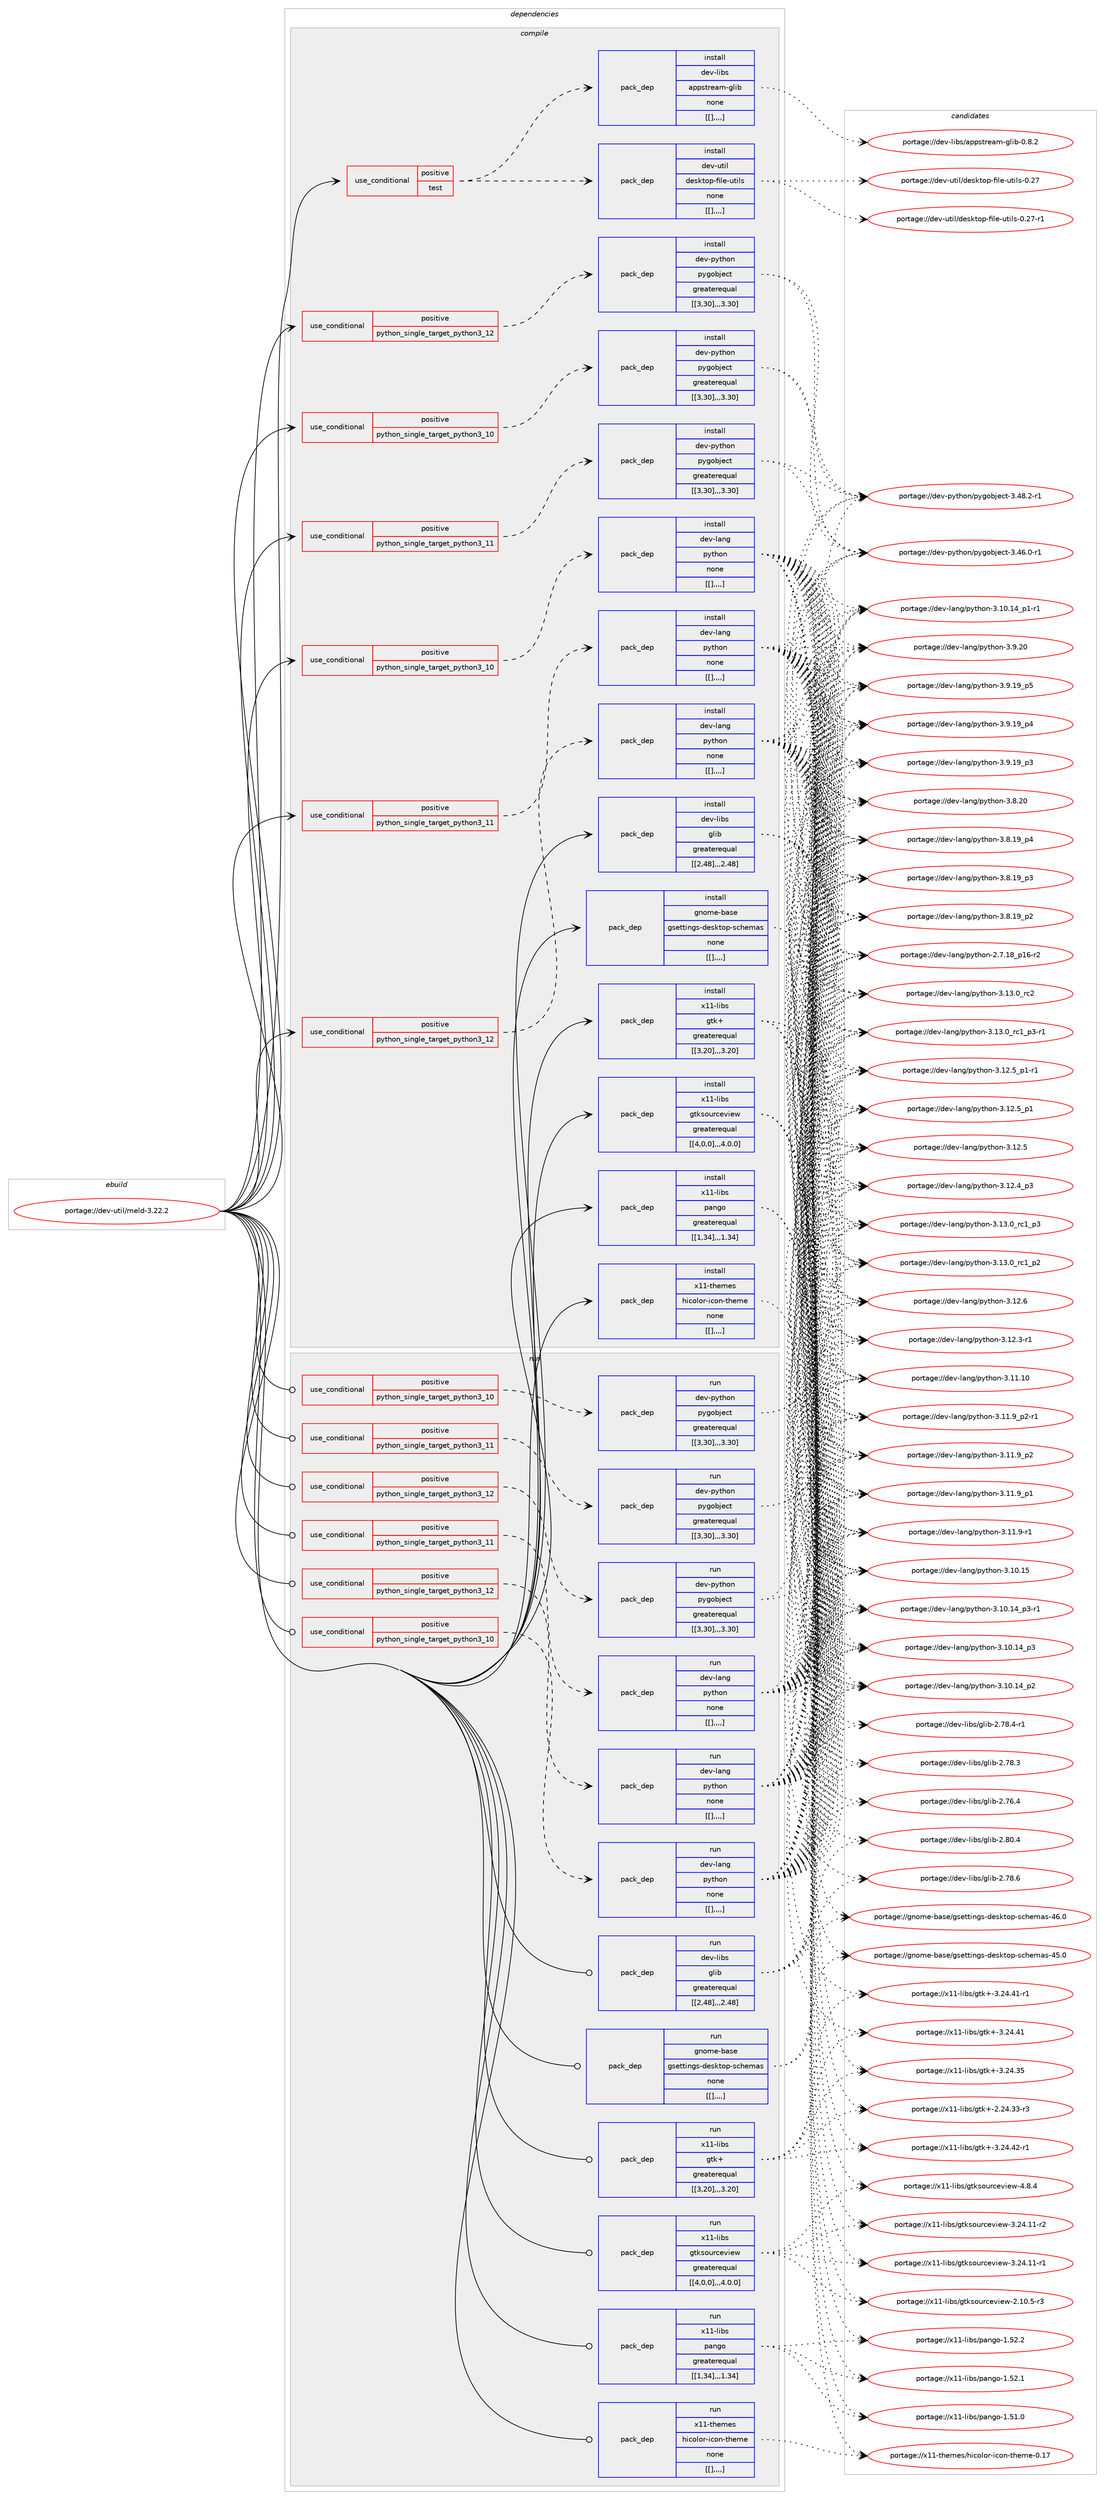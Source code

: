 digraph prolog {

# *************
# Graph options
# *************

newrank=true;
concentrate=true;
compound=true;
graph [rankdir=LR,fontname=Helvetica,fontsize=10,ranksep=1.5];#, ranksep=2.5, nodesep=0.2];
edge  [arrowhead=vee];
node  [fontname=Helvetica,fontsize=10];

# **********
# The ebuild
# **********

subgraph cluster_leftcol {
color=gray;
label=<<i>ebuild</i>>;
id [label="portage://dev-util/meld-3.22.2", color=red, width=4, href="../dev-util/meld-3.22.2.svg"];
}

# ****************
# The dependencies
# ****************

subgraph cluster_midcol {
color=gray;
label=<<i>dependencies</i>>;
subgraph cluster_compile {
fillcolor="#eeeeee";
style=filled;
label=<<i>compile</i>>;
subgraph cond62747 {
dependency220727 [label=<<TABLE BORDER="0" CELLBORDER="1" CELLSPACING="0" CELLPADDING="4"><TR><TD ROWSPAN="3" CELLPADDING="10">use_conditional</TD></TR><TR><TD>positive</TD></TR><TR><TD>python_single_target_python3_10</TD></TR></TABLE>>, shape=none, color=red];
subgraph pack156552 {
dependency220728 [label=<<TABLE BORDER="0" CELLBORDER="1" CELLSPACING="0" CELLPADDING="4" WIDTH="220"><TR><TD ROWSPAN="6" CELLPADDING="30">pack_dep</TD></TR><TR><TD WIDTH="110">install</TD></TR><TR><TD>dev-lang</TD></TR><TR><TD>python</TD></TR><TR><TD>none</TD></TR><TR><TD>[[],,,,]</TD></TR></TABLE>>, shape=none, color=blue];
}
dependency220727:e -> dependency220728:w [weight=20,style="dashed",arrowhead="vee"];
}
id:e -> dependency220727:w [weight=20,style="solid",arrowhead="vee"];
subgraph cond62748 {
dependency220729 [label=<<TABLE BORDER="0" CELLBORDER="1" CELLSPACING="0" CELLPADDING="4"><TR><TD ROWSPAN="3" CELLPADDING="10">use_conditional</TD></TR><TR><TD>positive</TD></TR><TR><TD>python_single_target_python3_10</TD></TR></TABLE>>, shape=none, color=red];
subgraph pack156553 {
dependency220730 [label=<<TABLE BORDER="0" CELLBORDER="1" CELLSPACING="0" CELLPADDING="4" WIDTH="220"><TR><TD ROWSPAN="6" CELLPADDING="30">pack_dep</TD></TR><TR><TD WIDTH="110">install</TD></TR><TR><TD>dev-python</TD></TR><TR><TD>pygobject</TD></TR><TR><TD>greaterequal</TD></TR><TR><TD>[[3,30],,,3.30]</TD></TR></TABLE>>, shape=none, color=blue];
}
dependency220729:e -> dependency220730:w [weight=20,style="dashed",arrowhead="vee"];
}
id:e -> dependency220729:w [weight=20,style="solid",arrowhead="vee"];
subgraph cond62749 {
dependency220731 [label=<<TABLE BORDER="0" CELLBORDER="1" CELLSPACING="0" CELLPADDING="4"><TR><TD ROWSPAN="3" CELLPADDING="10">use_conditional</TD></TR><TR><TD>positive</TD></TR><TR><TD>python_single_target_python3_11</TD></TR></TABLE>>, shape=none, color=red];
subgraph pack156554 {
dependency220732 [label=<<TABLE BORDER="0" CELLBORDER="1" CELLSPACING="0" CELLPADDING="4" WIDTH="220"><TR><TD ROWSPAN="6" CELLPADDING="30">pack_dep</TD></TR><TR><TD WIDTH="110">install</TD></TR><TR><TD>dev-lang</TD></TR><TR><TD>python</TD></TR><TR><TD>none</TD></TR><TR><TD>[[],,,,]</TD></TR></TABLE>>, shape=none, color=blue];
}
dependency220731:e -> dependency220732:w [weight=20,style="dashed",arrowhead="vee"];
}
id:e -> dependency220731:w [weight=20,style="solid",arrowhead="vee"];
subgraph cond62750 {
dependency220733 [label=<<TABLE BORDER="0" CELLBORDER="1" CELLSPACING="0" CELLPADDING="4"><TR><TD ROWSPAN="3" CELLPADDING="10">use_conditional</TD></TR><TR><TD>positive</TD></TR><TR><TD>python_single_target_python3_11</TD></TR></TABLE>>, shape=none, color=red];
subgraph pack156555 {
dependency220734 [label=<<TABLE BORDER="0" CELLBORDER="1" CELLSPACING="0" CELLPADDING="4" WIDTH="220"><TR><TD ROWSPAN="6" CELLPADDING="30">pack_dep</TD></TR><TR><TD WIDTH="110">install</TD></TR><TR><TD>dev-python</TD></TR><TR><TD>pygobject</TD></TR><TR><TD>greaterequal</TD></TR><TR><TD>[[3,30],,,3.30]</TD></TR></TABLE>>, shape=none, color=blue];
}
dependency220733:e -> dependency220734:w [weight=20,style="dashed",arrowhead="vee"];
}
id:e -> dependency220733:w [weight=20,style="solid",arrowhead="vee"];
subgraph cond62751 {
dependency220735 [label=<<TABLE BORDER="0" CELLBORDER="1" CELLSPACING="0" CELLPADDING="4"><TR><TD ROWSPAN="3" CELLPADDING="10">use_conditional</TD></TR><TR><TD>positive</TD></TR><TR><TD>python_single_target_python3_12</TD></TR></TABLE>>, shape=none, color=red];
subgraph pack156556 {
dependency220736 [label=<<TABLE BORDER="0" CELLBORDER="1" CELLSPACING="0" CELLPADDING="4" WIDTH="220"><TR><TD ROWSPAN="6" CELLPADDING="30">pack_dep</TD></TR><TR><TD WIDTH="110">install</TD></TR><TR><TD>dev-lang</TD></TR><TR><TD>python</TD></TR><TR><TD>none</TD></TR><TR><TD>[[],,,,]</TD></TR></TABLE>>, shape=none, color=blue];
}
dependency220735:e -> dependency220736:w [weight=20,style="dashed",arrowhead="vee"];
}
id:e -> dependency220735:w [weight=20,style="solid",arrowhead="vee"];
subgraph cond62752 {
dependency220737 [label=<<TABLE BORDER="0" CELLBORDER="1" CELLSPACING="0" CELLPADDING="4"><TR><TD ROWSPAN="3" CELLPADDING="10">use_conditional</TD></TR><TR><TD>positive</TD></TR><TR><TD>python_single_target_python3_12</TD></TR></TABLE>>, shape=none, color=red];
subgraph pack156557 {
dependency220738 [label=<<TABLE BORDER="0" CELLBORDER="1" CELLSPACING="0" CELLPADDING="4" WIDTH="220"><TR><TD ROWSPAN="6" CELLPADDING="30">pack_dep</TD></TR><TR><TD WIDTH="110">install</TD></TR><TR><TD>dev-python</TD></TR><TR><TD>pygobject</TD></TR><TR><TD>greaterequal</TD></TR><TR><TD>[[3,30],,,3.30]</TD></TR></TABLE>>, shape=none, color=blue];
}
dependency220737:e -> dependency220738:w [weight=20,style="dashed",arrowhead="vee"];
}
id:e -> dependency220737:w [weight=20,style="solid",arrowhead="vee"];
subgraph cond62753 {
dependency220739 [label=<<TABLE BORDER="0" CELLBORDER="1" CELLSPACING="0" CELLPADDING="4"><TR><TD ROWSPAN="3" CELLPADDING="10">use_conditional</TD></TR><TR><TD>positive</TD></TR><TR><TD>test</TD></TR></TABLE>>, shape=none, color=red];
subgraph pack156558 {
dependency220740 [label=<<TABLE BORDER="0" CELLBORDER="1" CELLSPACING="0" CELLPADDING="4" WIDTH="220"><TR><TD ROWSPAN="6" CELLPADDING="30">pack_dep</TD></TR><TR><TD WIDTH="110">install</TD></TR><TR><TD>dev-util</TD></TR><TR><TD>desktop-file-utils</TD></TR><TR><TD>none</TD></TR><TR><TD>[[],,,,]</TD></TR></TABLE>>, shape=none, color=blue];
}
dependency220739:e -> dependency220740:w [weight=20,style="dashed",arrowhead="vee"];
subgraph pack156559 {
dependency220741 [label=<<TABLE BORDER="0" CELLBORDER="1" CELLSPACING="0" CELLPADDING="4" WIDTH="220"><TR><TD ROWSPAN="6" CELLPADDING="30">pack_dep</TD></TR><TR><TD WIDTH="110">install</TD></TR><TR><TD>dev-libs</TD></TR><TR><TD>appstream-glib</TD></TR><TR><TD>none</TD></TR><TR><TD>[[],,,,]</TD></TR></TABLE>>, shape=none, color=blue];
}
dependency220739:e -> dependency220741:w [weight=20,style="dashed",arrowhead="vee"];
}
id:e -> dependency220739:w [weight=20,style="solid",arrowhead="vee"];
subgraph pack156560 {
dependency220742 [label=<<TABLE BORDER="0" CELLBORDER="1" CELLSPACING="0" CELLPADDING="4" WIDTH="220"><TR><TD ROWSPAN="6" CELLPADDING="30">pack_dep</TD></TR><TR><TD WIDTH="110">install</TD></TR><TR><TD>dev-libs</TD></TR><TR><TD>glib</TD></TR><TR><TD>greaterequal</TD></TR><TR><TD>[[2,48],,,2.48]</TD></TR></TABLE>>, shape=none, color=blue];
}
id:e -> dependency220742:w [weight=20,style="solid",arrowhead="vee"];
subgraph pack156561 {
dependency220743 [label=<<TABLE BORDER="0" CELLBORDER="1" CELLSPACING="0" CELLPADDING="4" WIDTH="220"><TR><TD ROWSPAN="6" CELLPADDING="30">pack_dep</TD></TR><TR><TD WIDTH="110">install</TD></TR><TR><TD>gnome-base</TD></TR><TR><TD>gsettings-desktop-schemas</TD></TR><TR><TD>none</TD></TR><TR><TD>[[],,,,]</TD></TR></TABLE>>, shape=none, color=blue];
}
id:e -> dependency220743:w [weight=20,style="solid",arrowhead="vee"];
subgraph pack156562 {
dependency220744 [label=<<TABLE BORDER="0" CELLBORDER="1" CELLSPACING="0" CELLPADDING="4" WIDTH="220"><TR><TD ROWSPAN="6" CELLPADDING="30">pack_dep</TD></TR><TR><TD WIDTH="110">install</TD></TR><TR><TD>x11-libs</TD></TR><TR><TD>gtk+</TD></TR><TR><TD>greaterequal</TD></TR><TR><TD>[[3,20],,,3.20]</TD></TR></TABLE>>, shape=none, color=blue];
}
id:e -> dependency220744:w [weight=20,style="solid",arrowhead="vee"];
subgraph pack156563 {
dependency220745 [label=<<TABLE BORDER="0" CELLBORDER="1" CELLSPACING="0" CELLPADDING="4" WIDTH="220"><TR><TD ROWSPAN="6" CELLPADDING="30">pack_dep</TD></TR><TR><TD WIDTH="110">install</TD></TR><TR><TD>x11-libs</TD></TR><TR><TD>gtksourceview</TD></TR><TR><TD>greaterequal</TD></TR><TR><TD>[[4,0,0],,,4.0.0]</TD></TR></TABLE>>, shape=none, color=blue];
}
id:e -> dependency220745:w [weight=20,style="solid",arrowhead="vee"];
subgraph pack156564 {
dependency220746 [label=<<TABLE BORDER="0" CELLBORDER="1" CELLSPACING="0" CELLPADDING="4" WIDTH="220"><TR><TD ROWSPAN="6" CELLPADDING="30">pack_dep</TD></TR><TR><TD WIDTH="110">install</TD></TR><TR><TD>x11-libs</TD></TR><TR><TD>pango</TD></TR><TR><TD>greaterequal</TD></TR><TR><TD>[[1,34],,,1.34]</TD></TR></TABLE>>, shape=none, color=blue];
}
id:e -> dependency220746:w [weight=20,style="solid",arrowhead="vee"];
subgraph pack156565 {
dependency220747 [label=<<TABLE BORDER="0" CELLBORDER="1" CELLSPACING="0" CELLPADDING="4" WIDTH="220"><TR><TD ROWSPAN="6" CELLPADDING="30">pack_dep</TD></TR><TR><TD WIDTH="110">install</TD></TR><TR><TD>x11-themes</TD></TR><TR><TD>hicolor-icon-theme</TD></TR><TR><TD>none</TD></TR><TR><TD>[[],,,,]</TD></TR></TABLE>>, shape=none, color=blue];
}
id:e -> dependency220747:w [weight=20,style="solid",arrowhead="vee"];
}
subgraph cluster_compileandrun {
fillcolor="#eeeeee";
style=filled;
label=<<i>compile and run</i>>;
}
subgraph cluster_run {
fillcolor="#eeeeee";
style=filled;
label=<<i>run</i>>;
subgraph cond62754 {
dependency220748 [label=<<TABLE BORDER="0" CELLBORDER="1" CELLSPACING="0" CELLPADDING="4"><TR><TD ROWSPAN="3" CELLPADDING="10">use_conditional</TD></TR><TR><TD>positive</TD></TR><TR><TD>python_single_target_python3_10</TD></TR></TABLE>>, shape=none, color=red];
subgraph pack156566 {
dependency220749 [label=<<TABLE BORDER="0" CELLBORDER="1" CELLSPACING="0" CELLPADDING="4" WIDTH="220"><TR><TD ROWSPAN="6" CELLPADDING="30">pack_dep</TD></TR><TR><TD WIDTH="110">run</TD></TR><TR><TD>dev-lang</TD></TR><TR><TD>python</TD></TR><TR><TD>none</TD></TR><TR><TD>[[],,,,]</TD></TR></TABLE>>, shape=none, color=blue];
}
dependency220748:e -> dependency220749:w [weight=20,style="dashed",arrowhead="vee"];
}
id:e -> dependency220748:w [weight=20,style="solid",arrowhead="odot"];
subgraph cond62755 {
dependency220750 [label=<<TABLE BORDER="0" CELLBORDER="1" CELLSPACING="0" CELLPADDING="4"><TR><TD ROWSPAN="3" CELLPADDING="10">use_conditional</TD></TR><TR><TD>positive</TD></TR><TR><TD>python_single_target_python3_10</TD></TR></TABLE>>, shape=none, color=red];
subgraph pack156567 {
dependency220751 [label=<<TABLE BORDER="0" CELLBORDER="1" CELLSPACING="0" CELLPADDING="4" WIDTH="220"><TR><TD ROWSPAN="6" CELLPADDING="30">pack_dep</TD></TR><TR><TD WIDTH="110">run</TD></TR><TR><TD>dev-python</TD></TR><TR><TD>pygobject</TD></TR><TR><TD>greaterequal</TD></TR><TR><TD>[[3,30],,,3.30]</TD></TR></TABLE>>, shape=none, color=blue];
}
dependency220750:e -> dependency220751:w [weight=20,style="dashed",arrowhead="vee"];
}
id:e -> dependency220750:w [weight=20,style="solid",arrowhead="odot"];
subgraph cond62756 {
dependency220752 [label=<<TABLE BORDER="0" CELLBORDER="1" CELLSPACING="0" CELLPADDING="4"><TR><TD ROWSPAN="3" CELLPADDING="10">use_conditional</TD></TR><TR><TD>positive</TD></TR><TR><TD>python_single_target_python3_11</TD></TR></TABLE>>, shape=none, color=red];
subgraph pack156568 {
dependency220753 [label=<<TABLE BORDER="0" CELLBORDER="1" CELLSPACING="0" CELLPADDING="4" WIDTH="220"><TR><TD ROWSPAN="6" CELLPADDING="30">pack_dep</TD></TR><TR><TD WIDTH="110">run</TD></TR><TR><TD>dev-lang</TD></TR><TR><TD>python</TD></TR><TR><TD>none</TD></TR><TR><TD>[[],,,,]</TD></TR></TABLE>>, shape=none, color=blue];
}
dependency220752:e -> dependency220753:w [weight=20,style="dashed",arrowhead="vee"];
}
id:e -> dependency220752:w [weight=20,style="solid",arrowhead="odot"];
subgraph cond62757 {
dependency220754 [label=<<TABLE BORDER="0" CELLBORDER="1" CELLSPACING="0" CELLPADDING="4"><TR><TD ROWSPAN="3" CELLPADDING="10">use_conditional</TD></TR><TR><TD>positive</TD></TR><TR><TD>python_single_target_python3_11</TD></TR></TABLE>>, shape=none, color=red];
subgraph pack156569 {
dependency220755 [label=<<TABLE BORDER="0" CELLBORDER="1" CELLSPACING="0" CELLPADDING="4" WIDTH="220"><TR><TD ROWSPAN="6" CELLPADDING="30">pack_dep</TD></TR><TR><TD WIDTH="110">run</TD></TR><TR><TD>dev-python</TD></TR><TR><TD>pygobject</TD></TR><TR><TD>greaterequal</TD></TR><TR><TD>[[3,30],,,3.30]</TD></TR></TABLE>>, shape=none, color=blue];
}
dependency220754:e -> dependency220755:w [weight=20,style="dashed",arrowhead="vee"];
}
id:e -> dependency220754:w [weight=20,style="solid",arrowhead="odot"];
subgraph cond62758 {
dependency220756 [label=<<TABLE BORDER="0" CELLBORDER="1" CELLSPACING="0" CELLPADDING="4"><TR><TD ROWSPAN="3" CELLPADDING="10">use_conditional</TD></TR><TR><TD>positive</TD></TR><TR><TD>python_single_target_python3_12</TD></TR></TABLE>>, shape=none, color=red];
subgraph pack156570 {
dependency220757 [label=<<TABLE BORDER="0" CELLBORDER="1" CELLSPACING="0" CELLPADDING="4" WIDTH="220"><TR><TD ROWSPAN="6" CELLPADDING="30">pack_dep</TD></TR><TR><TD WIDTH="110">run</TD></TR><TR><TD>dev-lang</TD></TR><TR><TD>python</TD></TR><TR><TD>none</TD></TR><TR><TD>[[],,,,]</TD></TR></TABLE>>, shape=none, color=blue];
}
dependency220756:e -> dependency220757:w [weight=20,style="dashed",arrowhead="vee"];
}
id:e -> dependency220756:w [weight=20,style="solid",arrowhead="odot"];
subgraph cond62759 {
dependency220758 [label=<<TABLE BORDER="0" CELLBORDER="1" CELLSPACING="0" CELLPADDING="4"><TR><TD ROWSPAN="3" CELLPADDING="10">use_conditional</TD></TR><TR><TD>positive</TD></TR><TR><TD>python_single_target_python3_12</TD></TR></TABLE>>, shape=none, color=red];
subgraph pack156571 {
dependency220759 [label=<<TABLE BORDER="0" CELLBORDER="1" CELLSPACING="0" CELLPADDING="4" WIDTH="220"><TR><TD ROWSPAN="6" CELLPADDING="30">pack_dep</TD></TR><TR><TD WIDTH="110">run</TD></TR><TR><TD>dev-python</TD></TR><TR><TD>pygobject</TD></TR><TR><TD>greaterequal</TD></TR><TR><TD>[[3,30],,,3.30]</TD></TR></TABLE>>, shape=none, color=blue];
}
dependency220758:e -> dependency220759:w [weight=20,style="dashed",arrowhead="vee"];
}
id:e -> dependency220758:w [weight=20,style="solid",arrowhead="odot"];
subgraph pack156572 {
dependency220760 [label=<<TABLE BORDER="0" CELLBORDER="1" CELLSPACING="0" CELLPADDING="4" WIDTH="220"><TR><TD ROWSPAN="6" CELLPADDING="30">pack_dep</TD></TR><TR><TD WIDTH="110">run</TD></TR><TR><TD>dev-libs</TD></TR><TR><TD>glib</TD></TR><TR><TD>greaterequal</TD></TR><TR><TD>[[2,48],,,2.48]</TD></TR></TABLE>>, shape=none, color=blue];
}
id:e -> dependency220760:w [weight=20,style="solid",arrowhead="odot"];
subgraph pack156573 {
dependency220761 [label=<<TABLE BORDER="0" CELLBORDER="1" CELLSPACING="0" CELLPADDING="4" WIDTH="220"><TR><TD ROWSPAN="6" CELLPADDING="30">pack_dep</TD></TR><TR><TD WIDTH="110">run</TD></TR><TR><TD>gnome-base</TD></TR><TR><TD>gsettings-desktop-schemas</TD></TR><TR><TD>none</TD></TR><TR><TD>[[],,,,]</TD></TR></TABLE>>, shape=none, color=blue];
}
id:e -> dependency220761:w [weight=20,style="solid",arrowhead="odot"];
subgraph pack156574 {
dependency220762 [label=<<TABLE BORDER="0" CELLBORDER="1" CELLSPACING="0" CELLPADDING="4" WIDTH="220"><TR><TD ROWSPAN="6" CELLPADDING="30">pack_dep</TD></TR><TR><TD WIDTH="110">run</TD></TR><TR><TD>x11-libs</TD></TR><TR><TD>gtk+</TD></TR><TR><TD>greaterequal</TD></TR><TR><TD>[[3,20],,,3.20]</TD></TR></TABLE>>, shape=none, color=blue];
}
id:e -> dependency220762:w [weight=20,style="solid",arrowhead="odot"];
subgraph pack156575 {
dependency220763 [label=<<TABLE BORDER="0" CELLBORDER="1" CELLSPACING="0" CELLPADDING="4" WIDTH="220"><TR><TD ROWSPAN="6" CELLPADDING="30">pack_dep</TD></TR><TR><TD WIDTH="110">run</TD></TR><TR><TD>x11-libs</TD></TR><TR><TD>gtksourceview</TD></TR><TR><TD>greaterequal</TD></TR><TR><TD>[[4,0,0],,,4.0.0]</TD></TR></TABLE>>, shape=none, color=blue];
}
id:e -> dependency220763:w [weight=20,style="solid",arrowhead="odot"];
subgraph pack156576 {
dependency220764 [label=<<TABLE BORDER="0" CELLBORDER="1" CELLSPACING="0" CELLPADDING="4" WIDTH="220"><TR><TD ROWSPAN="6" CELLPADDING="30">pack_dep</TD></TR><TR><TD WIDTH="110">run</TD></TR><TR><TD>x11-libs</TD></TR><TR><TD>pango</TD></TR><TR><TD>greaterequal</TD></TR><TR><TD>[[1,34],,,1.34]</TD></TR></TABLE>>, shape=none, color=blue];
}
id:e -> dependency220764:w [weight=20,style="solid",arrowhead="odot"];
subgraph pack156577 {
dependency220765 [label=<<TABLE BORDER="0" CELLBORDER="1" CELLSPACING="0" CELLPADDING="4" WIDTH="220"><TR><TD ROWSPAN="6" CELLPADDING="30">pack_dep</TD></TR><TR><TD WIDTH="110">run</TD></TR><TR><TD>x11-themes</TD></TR><TR><TD>hicolor-icon-theme</TD></TR><TR><TD>none</TD></TR><TR><TD>[[],,,,]</TD></TR></TABLE>>, shape=none, color=blue];
}
id:e -> dependency220765:w [weight=20,style="solid",arrowhead="odot"];
}
}

# **************
# The candidates
# **************

subgraph cluster_choices {
rank=same;
color=gray;
label=<<i>candidates</i>>;

subgraph choice156552 {
color=black;
nodesep=1;
choice10010111845108971101034711212111610411111045514649514648951149950 [label="portage://dev-lang/python-3.13.0_rc2", color=red, width=4,href="../dev-lang/python-3.13.0_rc2.svg"];
choice1001011184510897110103471121211161041111104551464951464895114994995112514511449 [label="portage://dev-lang/python-3.13.0_rc1_p3-r1", color=red, width=4,href="../dev-lang/python-3.13.0_rc1_p3-r1.svg"];
choice100101118451089711010347112121116104111110455146495146489511499499511251 [label="portage://dev-lang/python-3.13.0_rc1_p3", color=red, width=4,href="../dev-lang/python-3.13.0_rc1_p3.svg"];
choice100101118451089711010347112121116104111110455146495146489511499499511250 [label="portage://dev-lang/python-3.13.0_rc1_p2", color=red, width=4,href="../dev-lang/python-3.13.0_rc1_p2.svg"];
choice10010111845108971101034711212111610411111045514649504654 [label="portage://dev-lang/python-3.12.6", color=red, width=4,href="../dev-lang/python-3.12.6.svg"];
choice1001011184510897110103471121211161041111104551464950465395112494511449 [label="portage://dev-lang/python-3.12.5_p1-r1", color=red, width=4,href="../dev-lang/python-3.12.5_p1-r1.svg"];
choice100101118451089711010347112121116104111110455146495046539511249 [label="portage://dev-lang/python-3.12.5_p1", color=red, width=4,href="../dev-lang/python-3.12.5_p1.svg"];
choice10010111845108971101034711212111610411111045514649504653 [label="portage://dev-lang/python-3.12.5", color=red, width=4,href="../dev-lang/python-3.12.5.svg"];
choice100101118451089711010347112121116104111110455146495046529511251 [label="portage://dev-lang/python-3.12.4_p3", color=red, width=4,href="../dev-lang/python-3.12.4_p3.svg"];
choice100101118451089711010347112121116104111110455146495046514511449 [label="portage://dev-lang/python-3.12.3-r1", color=red, width=4,href="../dev-lang/python-3.12.3-r1.svg"];
choice1001011184510897110103471121211161041111104551464949464948 [label="portage://dev-lang/python-3.11.10", color=red, width=4,href="../dev-lang/python-3.11.10.svg"];
choice1001011184510897110103471121211161041111104551464949465795112504511449 [label="portage://dev-lang/python-3.11.9_p2-r1", color=red, width=4,href="../dev-lang/python-3.11.9_p2-r1.svg"];
choice100101118451089711010347112121116104111110455146494946579511250 [label="portage://dev-lang/python-3.11.9_p2", color=red, width=4,href="../dev-lang/python-3.11.9_p2.svg"];
choice100101118451089711010347112121116104111110455146494946579511249 [label="portage://dev-lang/python-3.11.9_p1", color=red, width=4,href="../dev-lang/python-3.11.9_p1.svg"];
choice100101118451089711010347112121116104111110455146494946574511449 [label="portage://dev-lang/python-3.11.9-r1", color=red, width=4,href="../dev-lang/python-3.11.9-r1.svg"];
choice1001011184510897110103471121211161041111104551464948464953 [label="portage://dev-lang/python-3.10.15", color=red, width=4,href="../dev-lang/python-3.10.15.svg"];
choice100101118451089711010347112121116104111110455146494846495295112514511449 [label="portage://dev-lang/python-3.10.14_p3-r1", color=red, width=4,href="../dev-lang/python-3.10.14_p3-r1.svg"];
choice10010111845108971101034711212111610411111045514649484649529511251 [label="portage://dev-lang/python-3.10.14_p3", color=red, width=4,href="../dev-lang/python-3.10.14_p3.svg"];
choice10010111845108971101034711212111610411111045514649484649529511250 [label="portage://dev-lang/python-3.10.14_p2", color=red, width=4,href="../dev-lang/python-3.10.14_p2.svg"];
choice100101118451089711010347112121116104111110455146494846495295112494511449 [label="portage://dev-lang/python-3.10.14_p1-r1", color=red, width=4,href="../dev-lang/python-3.10.14_p1-r1.svg"];
choice10010111845108971101034711212111610411111045514657465048 [label="portage://dev-lang/python-3.9.20", color=red, width=4,href="../dev-lang/python-3.9.20.svg"];
choice100101118451089711010347112121116104111110455146574649579511253 [label="portage://dev-lang/python-3.9.19_p5", color=red, width=4,href="../dev-lang/python-3.9.19_p5.svg"];
choice100101118451089711010347112121116104111110455146574649579511252 [label="portage://dev-lang/python-3.9.19_p4", color=red, width=4,href="../dev-lang/python-3.9.19_p4.svg"];
choice100101118451089711010347112121116104111110455146574649579511251 [label="portage://dev-lang/python-3.9.19_p3", color=red, width=4,href="../dev-lang/python-3.9.19_p3.svg"];
choice10010111845108971101034711212111610411111045514656465048 [label="portage://dev-lang/python-3.8.20", color=red, width=4,href="../dev-lang/python-3.8.20.svg"];
choice100101118451089711010347112121116104111110455146564649579511252 [label="portage://dev-lang/python-3.8.19_p4", color=red, width=4,href="../dev-lang/python-3.8.19_p4.svg"];
choice100101118451089711010347112121116104111110455146564649579511251 [label="portage://dev-lang/python-3.8.19_p3", color=red, width=4,href="../dev-lang/python-3.8.19_p3.svg"];
choice100101118451089711010347112121116104111110455146564649579511250 [label="portage://dev-lang/python-3.8.19_p2", color=red, width=4,href="../dev-lang/python-3.8.19_p2.svg"];
choice100101118451089711010347112121116104111110455046554649569511249544511450 [label="portage://dev-lang/python-2.7.18_p16-r2", color=red, width=4,href="../dev-lang/python-2.7.18_p16-r2.svg"];
dependency220728:e -> choice10010111845108971101034711212111610411111045514649514648951149950:w [style=dotted,weight="100"];
dependency220728:e -> choice1001011184510897110103471121211161041111104551464951464895114994995112514511449:w [style=dotted,weight="100"];
dependency220728:e -> choice100101118451089711010347112121116104111110455146495146489511499499511251:w [style=dotted,weight="100"];
dependency220728:e -> choice100101118451089711010347112121116104111110455146495146489511499499511250:w [style=dotted,weight="100"];
dependency220728:e -> choice10010111845108971101034711212111610411111045514649504654:w [style=dotted,weight="100"];
dependency220728:e -> choice1001011184510897110103471121211161041111104551464950465395112494511449:w [style=dotted,weight="100"];
dependency220728:e -> choice100101118451089711010347112121116104111110455146495046539511249:w [style=dotted,weight="100"];
dependency220728:e -> choice10010111845108971101034711212111610411111045514649504653:w [style=dotted,weight="100"];
dependency220728:e -> choice100101118451089711010347112121116104111110455146495046529511251:w [style=dotted,weight="100"];
dependency220728:e -> choice100101118451089711010347112121116104111110455146495046514511449:w [style=dotted,weight="100"];
dependency220728:e -> choice1001011184510897110103471121211161041111104551464949464948:w [style=dotted,weight="100"];
dependency220728:e -> choice1001011184510897110103471121211161041111104551464949465795112504511449:w [style=dotted,weight="100"];
dependency220728:e -> choice100101118451089711010347112121116104111110455146494946579511250:w [style=dotted,weight="100"];
dependency220728:e -> choice100101118451089711010347112121116104111110455146494946579511249:w [style=dotted,weight="100"];
dependency220728:e -> choice100101118451089711010347112121116104111110455146494946574511449:w [style=dotted,weight="100"];
dependency220728:e -> choice1001011184510897110103471121211161041111104551464948464953:w [style=dotted,weight="100"];
dependency220728:e -> choice100101118451089711010347112121116104111110455146494846495295112514511449:w [style=dotted,weight="100"];
dependency220728:e -> choice10010111845108971101034711212111610411111045514649484649529511251:w [style=dotted,weight="100"];
dependency220728:e -> choice10010111845108971101034711212111610411111045514649484649529511250:w [style=dotted,weight="100"];
dependency220728:e -> choice100101118451089711010347112121116104111110455146494846495295112494511449:w [style=dotted,weight="100"];
dependency220728:e -> choice10010111845108971101034711212111610411111045514657465048:w [style=dotted,weight="100"];
dependency220728:e -> choice100101118451089711010347112121116104111110455146574649579511253:w [style=dotted,weight="100"];
dependency220728:e -> choice100101118451089711010347112121116104111110455146574649579511252:w [style=dotted,weight="100"];
dependency220728:e -> choice100101118451089711010347112121116104111110455146574649579511251:w [style=dotted,weight="100"];
dependency220728:e -> choice10010111845108971101034711212111610411111045514656465048:w [style=dotted,weight="100"];
dependency220728:e -> choice100101118451089711010347112121116104111110455146564649579511252:w [style=dotted,weight="100"];
dependency220728:e -> choice100101118451089711010347112121116104111110455146564649579511251:w [style=dotted,weight="100"];
dependency220728:e -> choice100101118451089711010347112121116104111110455146564649579511250:w [style=dotted,weight="100"];
dependency220728:e -> choice100101118451089711010347112121116104111110455046554649569511249544511450:w [style=dotted,weight="100"];
}
subgraph choice156553 {
color=black;
nodesep=1;
choice10010111845112121116104111110471121211031119810610199116455146525646504511449 [label="portage://dev-python/pygobject-3.48.2-r1", color=red, width=4,href="../dev-python/pygobject-3.48.2-r1.svg"];
choice10010111845112121116104111110471121211031119810610199116455146525446484511449 [label="portage://dev-python/pygobject-3.46.0-r1", color=red, width=4,href="../dev-python/pygobject-3.46.0-r1.svg"];
dependency220730:e -> choice10010111845112121116104111110471121211031119810610199116455146525646504511449:w [style=dotted,weight="100"];
dependency220730:e -> choice10010111845112121116104111110471121211031119810610199116455146525446484511449:w [style=dotted,weight="100"];
}
subgraph choice156554 {
color=black;
nodesep=1;
choice10010111845108971101034711212111610411111045514649514648951149950 [label="portage://dev-lang/python-3.13.0_rc2", color=red, width=4,href="../dev-lang/python-3.13.0_rc2.svg"];
choice1001011184510897110103471121211161041111104551464951464895114994995112514511449 [label="portage://dev-lang/python-3.13.0_rc1_p3-r1", color=red, width=4,href="../dev-lang/python-3.13.0_rc1_p3-r1.svg"];
choice100101118451089711010347112121116104111110455146495146489511499499511251 [label="portage://dev-lang/python-3.13.0_rc1_p3", color=red, width=4,href="../dev-lang/python-3.13.0_rc1_p3.svg"];
choice100101118451089711010347112121116104111110455146495146489511499499511250 [label="portage://dev-lang/python-3.13.0_rc1_p2", color=red, width=4,href="../dev-lang/python-3.13.0_rc1_p2.svg"];
choice10010111845108971101034711212111610411111045514649504654 [label="portage://dev-lang/python-3.12.6", color=red, width=4,href="../dev-lang/python-3.12.6.svg"];
choice1001011184510897110103471121211161041111104551464950465395112494511449 [label="portage://dev-lang/python-3.12.5_p1-r1", color=red, width=4,href="../dev-lang/python-3.12.5_p1-r1.svg"];
choice100101118451089711010347112121116104111110455146495046539511249 [label="portage://dev-lang/python-3.12.5_p1", color=red, width=4,href="../dev-lang/python-3.12.5_p1.svg"];
choice10010111845108971101034711212111610411111045514649504653 [label="portage://dev-lang/python-3.12.5", color=red, width=4,href="../dev-lang/python-3.12.5.svg"];
choice100101118451089711010347112121116104111110455146495046529511251 [label="portage://dev-lang/python-3.12.4_p3", color=red, width=4,href="../dev-lang/python-3.12.4_p3.svg"];
choice100101118451089711010347112121116104111110455146495046514511449 [label="portage://dev-lang/python-3.12.3-r1", color=red, width=4,href="../dev-lang/python-3.12.3-r1.svg"];
choice1001011184510897110103471121211161041111104551464949464948 [label="portage://dev-lang/python-3.11.10", color=red, width=4,href="../dev-lang/python-3.11.10.svg"];
choice1001011184510897110103471121211161041111104551464949465795112504511449 [label="portage://dev-lang/python-3.11.9_p2-r1", color=red, width=4,href="../dev-lang/python-3.11.9_p2-r1.svg"];
choice100101118451089711010347112121116104111110455146494946579511250 [label="portage://dev-lang/python-3.11.9_p2", color=red, width=4,href="../dev-lang/python-3.11.9_p2.svg"];
choice100101118451089711010347112121116104111110455146494946579511249 [label="portage://dev-lang/python-3.11.9_p1", color=red, width=4,href="../dev-lang/python-3.11.9_p1.svg"];
choice100101118451089711010347112121116104111110455146494946574511449 [label="portage://dev-lang/python-3.11.9-r1", color=red, width=4,href="../dev-lang/python-3.11.9-r1.svg"];
choice1001011184510897110103471121211161041111104551464948464953 [label="portage://dev-lang/python-3.10.15", color=red, width=4,href="../dev-lang/python-3.10.15.svg"];
choice100101118451089711010347112121116104111110455146494846495295112514511449 [label="portage://dev-lang/python-3.10.14_p3-r1", color=red, width=4,href="../dev-lang/python-3.10.14_p3-r1.svg"];
choice10010111845108971101034711212111610411111045514649484649529511251 [label="portage://dev-lang/python-3.10.14_p3", color=red, width=4,href="../dev-lang/python-3.10.14_p3.svg"];
choice10010111845108971101034711212111610411111045514649484649529511250 [label="portage://dev-lang/python-3.10.14_p2", color=red, width=4,href="../dev-lang/python-3.10.14_p2.svg"];
choice100101118451089711010347112121116104111110455146494846495295112494511449 [label="portage://dev-lang/python-3.10.14_p1-r1", color=red, width=4,href="../dev-lang/python-3.10.14_p1-r1.svg"];
choice10010111845108971101034711212111610411111045514657465048 [label="portage://dev-lang/python-3.9.20", color=red, width=4,href="../dev-lang/python-3.9.20.svg"];
choice100101118451089711010347112121116104111110455146574649579511253 [label="portage://dev-lang/python-3.9.19_p5", color=red, width=4,href="../dev-lang/python-3.9.19_p5.svg"];
choice100101118451089711010347112121116104111110455146574649579511252 [label="portage://dev-lang/python-3.9.19_p4", color=red, width=4,href="../dev-lang/python-3.9.19_p4.svg"];
choice100101118451089711010347112121116104111110455146574649579511251 [label="portage://dev-lang/python-3.9.19_p3", color=red, width=4,href="../dev-lang/python-3.9.19_p3.svg"];
choice10010111845108971101034711212111610411111045514656465048 [label="portage://dev-lang/python-3.8.20", color=red, width=4,href="../dev-lang/python-3.8.20.svg"];
choice100101118451089711010347112121116104111110455146564649579511252 [label="portage://dev-lang/python-3.8.19_p4", color=red, width=4,href="../dev-lang/python-3.8.19_p4.svg"];
choice100101118451089711010347112121116104111110455146564649579511251 [label="portage://dev-lang/python-3.8.19_p3", color=red, width=4,href="../dev-lang/python-3.8.19_p3.svg"];
choice100101118451089711010347112121116104111110455146564649579511250 [label="portage://dev-lang/python-3.8.19_p2", color=red, width=4,href="../dev-lang/python-3.8.19_p2.svg"];
choice100101118451089711010347112121116104111110455046554649569511249544511450 [label="portage://dev-lang/python-2.7.18_p16-r2", color=red, width=4,href="../dev-lang/python-2.7.18_p16-r2.svg"];
dependency220732:e -> choice10010111845108971101034711212111610411111045514649514648951149950:w [style=dotted,weight="100"];
dependency220732:e -> choice1001011184510897110103471121211161041111104551464951464895114994995112514511449:w [style=dotted,weight="100"];
dependency220732:e -> choice100101118451089711010347112121116104111110455146495146489511499499511251:w [style=dotted,weight="100"];
dependency220732:e -> choice100101118451089711010347112121116104111110455146495146489511499499511250:w [style=dotted,weight="100"];
dependency220732:e -> choice10010111845108971101034711212111610411111045514649504654:w [style=dotted,weight="100"];
dependency220732:e -> choice1001011184510897110103471121211161041111104551464950465395112494511449:w [style=dotted,weight="100"];
dependency220732:e -> choice100101118451089711010347112121116104111110455146495046539511249:w [style=dotted,weight="100"];
dependency220732:e -> choice10010111845108971101034711212111610411111045514649504653:w [style=dotted,weight="100"];
dependency220732:e -> choice100101118451089711010347112121116104111110455146495046529511251:w [style=dotted,weight="100"];
dependency220732:e -> choice100101118451089711010347112121116104111110455146495046514511449:w [style=dotted,weight="100"];
dependency220732:e -> choice1001011184510897110103471121211161041111104551464949464948:w [style=dotted,weight="100"];
dependency220732:e -> choice1001011184510897110103471121211161041111104551464949465795112504511449:w [style=dotted,weight="100"];
dependency220732:e -> choice100101118451089711010347112121116104111110455146494946579511250:w [style=dotted,weight="100"];
dependency220732:e -> choice100101118451089711010347112121116104111110455146494946579511249:w [style=dotted,weight="100"];
dependency220732:e -> choice100101118451089711010347112121116104111110455146494946574511449:w [style=dotted,weight="100"];
dependency220732:e -> choice1001011184510897110103471121211161041111104551464948464953:w [style=dotted,weight="100"];
dependency220732:e -> choice100101118451089711010347112121116104111110455146494846495295112514511449:w [style=dotted,weight="100"];
dependency220732:e -> choice10010111845108971101034711212111610411111045514649484649529511251:w [style=dotted,weight="100"];
dependency220732:e -> choice10010111845108971101034711212111610411111045514649484649529511250:w [style=dotted,weight="100"];
dependency220732:e -> choice100101118451089711010347112121116104111110455146494846495295112494511449:w [style=dotted,weight="100"];
dependency220732:e -> choice10010111845108971101034711212111610411111045514657465048:w [style=dotted,weight="100"];
dependency220732:e -> choice100101118451089711010347112121116104111110455146574649579511253:w [style=dotted,weight="100"];
dependency220732:e -> choice100101118451089711010347112121116104111110455146574649579511252:w [style=dotted,weight="100"];
dependency220732:e -> choice100101118451089711010347112121116104111110455146574649579511251:w [style=dotted,weight="100"];
dependency220732:e -> choice10010111845108971101034711212111610411111045514656465048:w [style=dotted,weight="100"];
dependency220732:e -> choice100101118451089711010347112121116104111110455146564649579511252:w [style=dotted,weight="100"];
dependency220732:e -> choice100101118451089711010347112121116104111110455146564649579511251:w [style=dotted,weight="100"];
dependency220732:e -> choice100101118451089711010347112121116104111110455146564649579511250:w [style=dotted,weight="100"];
dependency220732:e -> choice100101118451089711010347112121116104111110455046554649569511249544511450:w [style=dotted,weight="100"];
}
subgraph choice156555 {
color=black;
nodesep=1;
choice10010111845112121116104111110471121211031119810610199116455146525646504511449 [label="portage://dev-python/pygobject-3.48.2-r1", color=red, width=4,href="../dev-python/pygobject-3.48.2-r1.svg"];
choice10010111845112121116104111110471121211031119810610199116455146525446484511449 [label="portage://dev-python/pygobject-3.46.0-r1", color=red, width=4,href="../dev-python/pygobject-3.46.0-r1.svg"];
dependency220734:e -> choice10010111845112121116104111110471121211031119810610199116455146525646504511449:w [style=dotted,weight="100"];
dependency220734:e -> choice10010111845112121116104111110471121211031119810610199116455146525446484511449:w [style=dotted,weight="100"];
}
subgraph choice156556 {
color=black;
nodesep=1;
choice10010111845108971101034711212111610411111045514649514648951149950 [label="portage://dev-lang/python-3.13.0_rc2", color=red, width=4,href="../dev-lang/python-3.13.0_rc2.svg"];
choice1001011184510897110103471121211161041111104551464951464895114994995112514511449 [label="portage://dev-lang/python-3.13.0_rc1_p3-r1", color=red, width=4,href="../dev-lang/python-3.13.0_rc1_p3-r1.svg"];
choice100101118451089711010347112121116104111110455146495146489511499499511251 [label="portage://dev-lang/python-3.13.0_rc1_p3", color=red, width=4,href="../dev-lang/python-3.13.0_rc1_p3.svg"];
choice100101118451089711010347112121116104111110455146495146489511499499511250 [label="portage://dev-lang/python-3.13.0_rc1_p2", color=red, width=4,href="../dev-lang/python-3.13.0_rc1_p2.svg"];
choice10010111845108971101034711212111610411111045514649504654 [label="portage://dev-lang/python-3.12.6", color=red, width=4,href="../dev-lang/python-3.12.6.svg"];
choice1001011184510897110103471121211161041111104551464950465395112494511449 [label="portage://dev-lang/python-3.12.5_p1-r1", color=red, width=4,href="../dev-lang/python-3.12.5_p1-r1.svg"];
choice100101118451089711010347112121116104111110455146495046539511249 [label="portage://dev-lang/python-3.12.5_p1", color=red, width=4,href="../dev-lang/python-3.12.5_p1.svg"];
choice10010111845108971101034711212111610411111045514649504653 [label="portage://dev-lang/python-3.12.5", color=red, width=4,href="../dev-lang/python-3.12.5.svg"];
choice100101118451089711010347112121116104111110455146495046529511251 [label="portage://dev-lang/python-3.12.4_p3", color=red, width=4,href="../dev-lang/python-3.12.4_p3.svg"];
choice100101118451089711010347112121116104111110455146495046514511449 [label="portage://dev-lang/python-3.12.3-r1", color=red, width=4,href="../dev-lang/python-3.12.3-r1.svg"];
choice1001011184510897110103471121211161041111104551464949464948 [label="portage://dev-lang/python-3.11.10", color=red, width=4,href="../dev-lang/python-3.11.10.svg"];
choice1001011184510897110103471121211161041111104551464949465795112504511449 [label="portage://dev-lang/python-3.11.9_p2-r1", color=red, width=4,href="../dev-lang/python-3.11.9_p2-r1.svg"];
choice100101118451089711010347112121116104111110455146494946579511250 [label="portage://dev-lang/python-3.11.9_p2", color=red, width=4,href="../dev-lang/python-3.11.9_p2.svg"];
choice100101118451089711010347112121116104111110455146494946579511249 [label="portage://dev-lang/python-3.11.9_p1", color=red, width=4,href="../dev-lang/python-3.11.9_p1.svg"];
choice100101118451089711010347112121116104111110455146494946574511449 [label="portage://dev-lang/python-3.11.9-r1", color=red, width=4,href="../dev-lang/python-3.11.9-r1.svg"];
choice1001011184510897110103471121211161041111104551464948464953 [label="portage://dev-lang/python-3.10.15", color=red, width=4,href="../dev-lang/python-3.10.15.svg"];
choice100101118451089711010347112121116104111110455146494846495295112514511449 [label="portage://dev-lang/python-3.10.14_p3-r1", color=red, width=4,href="../dev-lang/python-3.10.14_p3-r1.svg"];
choice10010111845108971101034711212111610411111045514649484649529511251 [label="portage://dev-lang/python-3.10.14_p3", color=red, width=4,href="../dev-lang/python-3.10.14_p3.svg"];
choice10010111845108971101034711212111610411111045514649484649529511250 [label="portage://dev-lang/python-3.10.14_p2", color=red, width=4,href="../dev-lang/python-3.10.14_p2.svg"];
choice100101118451089711010347112121116104111110455146494846495295112494511449 [label="portage://dev-lang/python-3.10.14_p1-r1", color=red, width=4,href="../dev-lang/python-3.10.14_p1-r1.svg"];
choice10010111845108971101034711212111610411111045514657465048 [label="portage://dev-lang/python-3.9.20", color=red, width=4,href="../dev-lang/python-3.9.20.svg"];
choice100101118451089711010347112121116104111110455146574649579511253 [label="portage://dev-lang/python-3.9.19_p5", color=red, width=4,href="../dev-lang/python-3.9.19_p5.svg"];
choice100101118451089711010347112121116104111110455146574649579511252 [label="portage://dev-lang/python-3.9.19_p4", color=red, width=4,href="../dev-lang/python-3.9.19_p4.svg"];
choice100101118451089711010347112121116104111110455146574649579511251 [label="portage://dev-lang/python-3.9.19_p3", color=red, width=4,href="../dev-lang/python-3.9.19_p3.svg"];
choice10010111845108971101034711212111610411111045514656465048 [label="portage://dev-lang/python-3.8.20", color=red, width=4,href="../dev-lang/python-3.8.20.svg"];
choice100101118451089711010347112121116104111110455146564649579511252 [label="portage://dev-lang/python-3.8.19_p4", color=red, width=4,href="../dev-lang/python-3.8.19_p4.svg"];
choice100101118451089711010347112121116104111110455146564649579511251 [label="portage://dev-lang/python-3.8.19_p3", color=red, width=4,href="../dev-lang/python-3.8.19_p3.svg"];
choice100101118451089711010347112121116104111110455146564649579511250 [label="portage://dev-lang/python-3.8.19_p2", color=red, width=4,href="../dev-lang/python-3.8.19_p2.svg"];
choice100101118451089711010347112121116104111110455046554649569511249544511450 [label="portage://dev-lang/python-2.7.18_p16-r2", color=red, width=4,href="../dev-lang/python-2.7.18_p16-r2.svg"];
dependency220736:e -> choice10010111845108971101034711212111610411111045514649514648951149950:w [style=dotted,weight="100"];
dependency220736:e -> choice1001011184510897110103471121211161041111104551464951464895114994995112514511449:w [style=dotted,weight="100"];
dependency220736:e -> choice100101118451089711010347112121116104111110455146495146489511499499511251:w [style=dotted,weight="100"];
dependency220736:e -> choice100101118451089711010347112121116104111110455146495146489511499499511250:w [style=dotted,weight="100"];
dependency220736:e -> choice10010111845108971101034711212111610411111045514649504654:w [style=dotted,weight="100"];
dependency220736:e -> choice1001011184510897110103471121211161041111104551464950465395112494511449:w [style=dotted,weight="100"];
dependency220736:e -> choice100101118451089711010347112121116104111110455146495046539511249:w [style=dotted,weight="100"];
dependency220736:e -> choice10010111845108971101034711212111610411111045514649504653:w [style=dotted,weight="100"];
dependency220736:e -> choice100101118451089711010347112121116104111110455146495046529511251:w [style=dotted,weight="100"];
dependency220736:e -> choice100101118451089711010347112121116104111110455146495046514511449:w [style=dotted,weight="100"];
dependency220736:e -> choice1001011184510897110103471121211161041111104551464949464948:w [style=dotted,weight="100"];
dependency220736:e -> choice1001011184510897110103471121211161041111104551464949465795112504511449:w [style=dotted,weight="100"];
dependency220736:e -> choice100101118451089711010347112121116104111110455146494946579511250:w [style=dotted,weight="100"];
dependency220736:e -> choice100101118451089711010347112121116104111110455146494946579511249:w [style=dotted,weight="100"];
dependency220736:e -> choice100101118451089711010347112121116104111110455146494946574511449:w [style=dotted,weight="100"];
dependency220736:e -> choice1001011184510897110103471121211161041111104551464948464953:w [style=dotted,weight="100"];
dependency220736:e -> choice100101118451089711010347112121116104111110455146494846495295112514511449:w [style=dotted,weight="100"];
dependency220736:e -> choice10010111845108971101034711212111610411111045514649484649529511251:w [style=dotted,weight="100"];
dependency220736:e -> choice10010111845108971101034711212111610411111045514649484649529511250:w [style=dotted,weight="100"];
dependency220736:e -> choice100101118451089711010347112121116104111110455146494846495295112494511449:w [style=dotted,weight="100"];
dependency220736:e -> choice10010111845108971101034711212111610411111045514657465048:w [style=dotted,weight="100"];
dependency220736:e -> choice100101118451089711010347112121116104111110455146574649579511253:w [style=dotted,weight="100"];
dependency220736:e -> choice100101118451089711010347112121116104111110455146574649579511252:w [style=dotted,weight="100"];
dependency220736:e -> choice100101118451089711010347112121116104111110455146574649579511251:w [style=dotted,weight="100"];
dependency220736:e -> choice10010111845108971101034711212111610411111045514656465048:w [style=dotted,weight="100"];
dependency220736:e -> choice100101118451089711010347112121116104111110455146564649579511252:w [style=dotted,weight="100"];
dependency220736:e -> choice100101118451089711010347112121116104111110455146564649579511251:w [style=dotted,weight="100"];
dependency220736:e -> choice100101118451089711010347112121116104111110455146564649579511250:w [style=dotted,weight="100"];
dependency220736:e -> choice100101118451089711010347112121116104111110455046554649569511249544511450:w [style=dotted,weight="100"];
}
subgraph choice156557 {
color=black;
nodesep=1;
choice10010111845112121116104111110471121211031119810610199116455146525646504511449 [label="portage://dev-python/pygobject-3.48.2-r1", color=red, width=4,href="../dev-python/pygobject-3.48.2-r1.svg"];
choice10010111845112121116104111110471121211031119810610199116455146525446484511449 [label="portage://dev-python/pygobject-3.46.0-r1", color=red, width=4,href="../dev-python/pygobject-3.46.0-r1.svg"];
dependency220738:e -> choice10010111845112121116104111110471121211031119810610199116455146525646504511449:w [style=dotted,weight="100"];
dependency220738:e -> choice10010111845112121116104111110471121211031119810610199116455146525446484511449:w [style=dotted,weight="100"];
}
subgraph choice156558 {
color=black;
nodesep=1;
choice1001011184511711610510847100101115107116111112451021051081014511711610510811545484650554511449 [label="portage://dev-util/desktop-file-utils-0.27-r1", color=red, width=4,href="../dev-util/desktop-file-utils-0.27-r1.svg"];
choice100101118451171161051084710010111510711611111245102105108101451171161051081154548465055 [label="portage://dev-util/desktop-file-utils-0.27", color=red, width=4,href="../dev-util/desktop-file-utils-0.27.svg"];
dependency220740:e -> choice1001011184511711610510847100101115107116111112451021051081014511711610510811545484650554511449:w [style=dotted,weight="100"];
dependency220740:e -> choice100101118451171161051084710010111510711611111245102105108101451171161051081154548465055:w [style=dotted,weight="100"];
}
subgraph choice156559 {
color=black;
nodesep=1;
choice10010111845108105981154797112112115116114101971094510310810598454846564650 [label="portage://dev-libs/appstream-glib-0.8.2", color=red, width=4,href="../dev-libs/appstream-glib-0.8.2.svg"];
dependency220741:e -> choice10010111845108105981154797112112115116114101971094510310810598454846564650:w [style=dotted,weight="100"];
}
subgraph choice156560 {
color=black;
nodesep=1;
choice1001011184510810598115471031081059845504656484652 [label="portage://dev-libs/glib-2.80.4", color=red, width=4,href="../dev-libs/glib-2.80.4.svg"];
choice1001011184510810598115471031081059845504655564654 [label="portage://dev-libs/glib-2.78.6", color=red, width=4,href="../dev-libs/glib-2.78.6.svg"];
choice10010111845108105981154710310810598455046555646524511449 [label="portage://dev-libs/glib-2.78.4-r1", color=red, width=4,href="../dev-libs/glib-2.78.4-r1.svg"];
choice1001011184510810598115471031081059845504655564651 [label="portage://dev-libs/glib-2.78.3", color=red, width=4,href="../dev-libs/glib-2.78.3.svg"];
choice1001011184510810598115471031081059845504655544652 [label="portage://dev-libs/glib-2.76.4", color=red, width=4,href="../dev-libs/glib-2.76.4.svg"];
dependency220742:e -> choice1001011184510810598115471031081059845504656484652:w [style=dotted,weight="100"];
dependency220742:e -> choice1001011184510810598115471031081059845504655564654:w [style=dotted,weight="100"];
dependency220742:e -> choice10010111845108105981154710310810598455046555646524511449:w [style=dotted,weight="100"];
dependency220742:e -> choice1001011184510810598115471031081059845504655564651:w [style=dotted,weight="100"];
dependency220742:e -> choice1001011184510810598115471031081059845504655544652:w [style=dotted,weight="100"];
}
subgraph choice156561 {
color=black;
nodesep=1;
choice10311011110910145989711510147103115101116116105110103115451001011151071161111124511599104101109971154552544648 [label="portage://gnome-base/gsettings-desktop-schemas-46.0", color=red, width=4,href="../gnome-base/gsettings-desktop-schemas-46.0.svg"];
choice10311011110910145989711510147103115101116116105110103115451001011151071161111124511599104101109971154552534648 [label="portage://gnome-base/gsettings-desktop-schemas-45.0", color=red, width=4,href="../gnome-base/gsettings-desktop-schemas-45.0.svg"];
dependency220743:e -> choice10311011110910145989711510147103115101116116105110103115451001011151071161111124511599104101109971154552544648:w [style=dotted,weight="100"];
dependency220743:e -> choice10311011110910145989711510147103115101116116105110103115451001011151071161111124511599104101109971154552534648:w [style=dotted,weight="100"];
}
subgraph choice156562 {
color=black;
nodesep=1;
choice12049494510810598115471031161074345514650524652504511449 [label="portage://x11-libs/gtk+-3.24.42-r1", color=red, width=4,href="../x11-libs/gtk+-3.24.42-r1.svg"];
choice12049494510810598115471031161074345514650524652494511449 [label="portage://x11-libs/gtk+-3.24.41-r1", color=red, width=4,href="../x11-libs/gtk+-3.24.41-r1.svg"];
choice1204949451081059811547103116107434551465052465249 [label="portage://x11-libs/gtk+-3.24.41", color=red, width=4,href="../x11-libs/gtk+-3.24.41.svg"];
choice1204949451081059811547103116107434551465052465153 [label="portage://x11-libs/gtk+-3.24.35", color=red, width=4,href="../x11-libs/gtk+-3.24.35.svg"];
choice12049494510810598115471031161074345504650524651514511451 [label="portage://x11-libs/gtk+-2.24.33-r3", color=red, width=4,href="../x11-libs/gtk+-2.24.33-r3.svg"];
dependency220744:e -> choice12049494510810598115471031161074345514650524652504511449:w [style=dotted,weight="100"];
dependency220744:e -> choice12049494510810598115471031161074345514650524652494511449:w [style=dotted,weight="100"];
dependency220744:e -> choice1204949451081059811547103116107434551465052465249:w [style=dotted,weight="100"];
dependency220744:e -> choice1204949451081059811547103116107434551465052465153:w [style=dotted,weight="100"];
dependency220744:e -> choice12049494510810598115471031161074345504650524651514511451:w [style=dotted,weight="100"];
}
subgraph choice156563 {
color=black;
nodesep=1;
choice120494945108105981154710311610711511111711499101118105101119455246564652 [label="portage://x11-libs/gtksourceview-4.8.4", color=red, width=4,href="../x11-libs/gtksourceview-4.8.4.svg"];
choice12049494510810598115471031161071151111171149910111810510111945514650524649494511450 [label="portage://x11-libs/gtksourceview-3.24.11-r2", color=red, width=4,href="../x11-libs/gtksourceview-3.24.11-r2.svg"];
choice12049494510810598115471031161071151111171149910111810510111945514650524649494511449 [label="portage://x11-libs/gtksourceview-3.24.11-r1", color=red, width=4,href="../x11-libs/gtksourceview-3.24.11-r1.svg"];
choice120494945108105981154710311610711511111711499101118105101119455046494846534511451 [label="portage://x11-libs/gtksourceview-2.10.5-r3", color=red, width=4,href="../x11-libs/gtksourceview-2.10.5-r3.svg"];
dependency220745:e -> choice120494945108105981154710311610711511111711499101118105101119455246564652:w [style=dotted,weight="100"];
dependency220745:e -> choice12049494510810598115471031161071151111171149910111810510111945514650524649494511450:w [style=dotted,weight="100"];
dependency220745:e -> choice12049494510810598115471031161071151111171149910111810510111945514650524649494511449:w [style=dotted,weight="100"];
dependency220745:e -> choice120494945108105981154710311610711511111711499101118105101119455046494846534511451:w [style=dotted,weight="100"];
}
subgraph choice156564 {
color=black;
nodesep=1;
choice12049494510810598115471129711010311145494653504650 [label="portage://x11-libs/pango-1.52.2", color=red, width=4,href="../x11-libs/pango-1.52.2.svg"];
choice12049494510810598115471129711010311145494653504649 [label="portage://x11-libs/pango-1.52.1", color=red, width=4,href="../x11-libs/pango-1.52.1.svg"];
choice12049494510810598115471129711010311145494653494648 [label="portage://x11-libs/pango-1.51.0", color=red, width=4,href="../x11-libs/pango-1.51.0.svg"];
dependency220746:e -> choice12049494510810598115471129711010311145494653504650:w [style=dotted,weight="100"];
dependency220746:e -> choice12049494510810598115471129711010311145494653504649:w [style=dotted,weight="100"];
dependency220746:e -> choice12049494510810598115471129711010311145494653494648:w [style=dotted,weight="100"];
}
subgraph choice156565 {
color=black;
nodesep=1;
choice12049494511610410110910111547104105991111081111144510599111110451161041011091014548464955 [label="portage://x11-themes/hicolor-icon-theme-0.17", color=red, width=4,href="../x11-themes/hicolor-icon-theme-0.17.svg"];
dependency220747:e -> choice12049494511610410110910111547104105991111081111144510599111110451161041011091014548464955:w [style=dotted,weight="100"];
}
subgraph choice156566 {
color=black;
nodesep=1;
choice10010111845108971101034711212111610411111045514649514648951149950 [label="portage://dev-lang/python-3.13.0_rc2", color=red, width=4,href="../dev-lang/python-3.13.0_rc2.svg"];
choice1001011184510897110103471121211161041111104551464951464895114994995112514511449 [label="portage://dev-lang/python-3.13.0_rc1_p3-r1", color=red, width=4,href="../dev-lang/python-3.13.0_rc1_p3-r1.svg"];
choice100101118451089711010347112121116104111110455146495146489511499499511251 [label="portage://dev-lang/python-3.13.0_rc1_p3", color=red, width=4,href="../dev-lang/python-3.13.0_rc1_p3.svg"];
choice100101118451089711010347112121116104111110455146495146489511499499511250 [label="portage://dev-lang/python-3.13.0_rc1_p2", color=red, width=4,href="../dev-lang/python-3.13.0_rc1_p2.svg"];
choice10010111845108971101034711212111610411111045514649504654 [label="portage://dev-lang/python-3.12.6", color=red, width=4,href="../dev-lang/python-3.12.6.svg"];
choice1001011184510897110103471121211161041111104551464950465395112494511449 [label="portage://dev-lang/python-3.12.5_p1-r1", color=red, width=4,href="../dev-lang/python-3.12.5_p1-r1.svg"];
choice100101118451089711010347112121116104111110455146495046539511249 [label="portage://dev-lang/python-3.12.5_p1", color=red, width=4,href="../dev-lang/python-3.12.5_p1.svg"];
choice10010111845108971101034711212111610411111045514649504653 [label="portage://dev-lang/python-3.12.5", color=red, width=4,href="../dev-lang/python-3.12.5.svg"];
choice100101118451089711010347112121116104111110455146495046529511251 [label="portage://dev-lang/python-3.12.4_p3", color=red, width=4,href="../dev-lang/python-3.12.4_p3.svg"];
choice100101118451089711010347112121116104111110455146495046514511449 [label="portage://dev-lang/python-3.12.3-r1", color=red, width=4,href="../dev-lang/python-3.12.3-r1.svg"];
choice1001011184510897110103471121211161041111104551464949464948 [label="portage://dev-lang/python-3.11.10", color=red, width=4,href="../dev-lang/python-3.11.10.svg"];
choice1001011184510897110103471121211161041111104551464949465795112504511449 [label="portage://dev-lang/python-3.11.9_p2-r1", color=red, width=4,href="../dev-lang/python-3.11.9_p2-r1.svg"];
choice100101118451089711010347112121116104111110455146494946579511250 [label="portage://dev-lang/python-3.11.9_p2", color=red, width=4,href="../dev-lang/python-3.11.9_p2.svg"];
choice100101118451089711010347112121116104111110455146494946579511249 [label="portage://dev-lang/python-3.11.9_p1", color=red, width=4,href="../dev-lang/python-3.11.9_p1.svg"];
choice100101118451089711010347112121116104111110455146494946574511449 [label="portage://dev-lang/python-3.11.9-r1", color=red, width=4,href="../dev-lang/python-3.11.9-r1.svg"];
choice1001011184510897110103471121211161041111104551464948464953 [label="portage://dev-lang/python-3.10.15", color=red, width=4,href="../dev-lang/python-3.10.15.svg"];
choice100101118451089711010347112121116104111110455146494846495295112514511449 [label="portage://dev-lang/python-3.10.14_p3-r1", color=red, width=4,href="../dev-lang/python-3.10.14_p3-r1.svg"];
choice10010111845108971101034711212111610411111045514649484649529511251 [label="portage://dev-lang/python-3.10.14_p3", color=red, width=4,href="../dev-lang/python-3.10.14_p3.svg"];
choice10010111845108971101034711212111610411111045514649484649529511250 [label="portage://dev-lang/python-3.10.14_p2", color=red, width=4,href="../dev-lang/python-3.10.14_p2.svg"];
choice100101118451089711010347112121116104111110455146494846495295112494511449 [label="portage://dev-lang/python-3.10.14_p1-r1", color=red, width=4,href="../dev-lang/python-3.10.14_p1-r1.svg"];
choice10010111845108971101034711212111610411111045514657465048 [label="portage://dev-lang/python-3.9.20", color=red, width=4,href="../dev-lang/python-3.9.20.svg"];
choice100101118451089711010347112121116104111110455146574649579511253 [label="portage://dev-lang/python-3.9.19_p5", color=red, width=4,href="../dev-lang/python-3.9.19_p5.svg"];
choice100101118451089711010347112121116104111110455146574649579511252 [label="portage://dev-lang/python-3.9.19_p4", color=red, width=4,href="../dev-lang/python-3.9.19_p4.svg"];
choice100101118451089711010347112121116104111110455146574649579511251 [label="portage://dev-lang/python-3.9.19_p3", color=red, width=4,href="../dev-lang/python-3.9.19_p3.svg"];
choice10010111845108971101034711212111610411111045514656465048 [label="portage://dev-lang/python-3.8.20", color=red, width=4,href="../dev-lang/python-3.8.20.svg"];
choice100101118451089711010347112121116104111110455146564649579511252 [label="portage://dev-lang/python-3.8.19_p4", color=red, width=4,href="../dev-lang/python-3.8.19_p4.svg"];
choice100101118451089711010347112121116104111110455146564649579511251 [label="portage://dev-lang/python-3.8.19_p3", color=red, width=4,href="../dev-lang/python-3.8.19_p3.svg"];
choice100101118451089711010347112121116104111110455146564649579511250 [label="portage://dev-lang/python-3.8.19_p2", color=red, width=4,href="../dev-lang/python-3.8.19_p2.svg"];
choice100101118451089711010347112121116104111110455046554649569511249544511450 [label="portage://dev-lang/python-2.7.18_p16-r2", color=red, width=4,href="../dev-lang/python-2.7.18_p16-r2.svg"];
dependency220749:e -> choice10010111845108971101034711212111610411111045514649514648951149950:w [style=dotted,weight="100"];
dependency220749:e -> choice1001011184510897110103471121211161041111104551464951464895114994995112514511449:w [style=dotted,weight="100"];
dependency220749:e -> choice100101118451089711010347112121116104111110455146495146489511499499511251:w [style=dotted,weight="100"];
dependency220749:e -> choice100101118451089711010347112121116104111110455146495146489511499499511250:w [style=dotted,weight="100"];
dependency220749:e -> choice10010111845108971101034711212111610411111045514649504654:w [style=dotted,weight="100"];
dependency220749:e -> choice1001011184510897110103471121211161041111104551464950465395112494511449:w [style=dotted,weight="100"];
dependency220749:e -> choice100101118451089711010347112121116104111110455146495046539511249:w [style=dotted,weight="100"];
dependency220749:e -> choice10010111845108971101034711212111610411111045514649504653:w [style=dotted,weight="100"];
dependency220749:e -> choice100101118451089711010347112121116104111110455146495046529511251:w [style=dotted,weight="100"];
dependency220749:e -> choice100101118451089711010347112121116104111110455146495046514511449:w [style=dotted,weight="100"];
dependency220749:e -> choice1001011184510897110103471121211161041111104551464949464948:w [style=dotted,weight="100"];
dependency220749:e -> choice1001011184510897110103471121211161041111104551464949465795112504511449:w [style=dotted,weight="100"];
dependency220749:e -> choice100101118451089711010347112121116104111110455146494946579511250:w [style=dotted,weight="100"];
dependency220749:e -> choice100101118451089711010347112121116104111110455146494946579511249:w [style=dotted,weight="100"];
dependency220749:e -> choice100101118451089711010347112121116104111110455146494946574511449:w [style=dotted,weight="100"];
dependency220749:e -> choice1001011184510897110103471121211161041111104551464948464953:w [style=dotted,weight="100"];
dependency220749:e -> choice100101118451089711010347112121116104111110455146494846495295112514511449:w [style=dotted,weight="100"];
dependency220749:e -> choice10010111845108971101034711212111610411111045514649484649529511251:w [style=dotted,weight="100"];
dependency220749:e -> choice10010111845108971101034711212111610411111045514649484649529511250:w [style=dotted,weight="100"];
dependency220749:e -> choice100101118451089711010347112121116104111110455146494846495295112494511449:w [style=dotted,weight="100"];
dependency220749:e -> choice10010111845108971101034711212111610411111045514657465048:w [style=dotted,weight="100"];
dependency220749:e -> choice100101118451089711010347112121116104111110455146574649579511253:w [style=dotted,weight="100"];
dependency220749:e -> choice100101118451089711010347112121116104111110455146574649579511252:w [style=dotted,weight="100"];
dependency220749:e -> choice100101118451089711010347112121116104111110455146574649579511251:w [style=dotted,weight="100"];
dependency220749:e -> choice10010111845108971101034711212111610411111045514656465048:w [style=dotted,weight="100"];
dependency220749:e -> choice100101118451089711010347112121116104111110455146564649579511252:w [style=dotted,weight="100"];
dependency220749:e -> choice100101118451089711010347112121116104111110455146564649579511251:w [style=dotted,weight="100"];
dependency220749:e -> choice100101118451089711010347112121116104111110455146564649579511250:w [style=dotted,weight="100"];
dependency220749:e -> choice100101118451089711010347112121116104111110455046554649569511249544511450:w [style=dotted,weight="100"];
}
subgraph choice156567 {
color=black;
nodesep=1;
choice10010111845112121116104111110471121211031119810610199116455146525646504511449 [label="portage://dev-python/pygobject-3.48.2-r1", color=red, width=4,href="../dev-python/pygobject-3.48.2-r1.svg"];
choice10010111845112121116104111110471121211031119810610199116455146525446484511449 [label="portage://dev-python/pygobject-3.46.0-r1", color=red, width=4,href="../dev-python/pygobject-3.46.0-r1.svg"];
dependency220751:e -> choice10010111845112121116104111110471121211031119810610199116455146525646504511449:w [style=dotted,weight="100"];
dependency220751:e -> choice10010111845112121116104111110471121211031119810610199116455146525446484511449:w [style=dotted,weight="100"];
}
subgraph choice156568 {
color=black;
nodesep=1;
choice10010111845108971101034711212111610411111045514649514648951149950 [label="portage://dev-lang/python-3.13.0_rc2", color=red, width=4,href="../dev-lang/python-3.13.0_rc2.svg"];
choice1001011184510897110103471121211161041111104551464951464895114994995112514511449 [label="portage://dev-lang/python-3.13.0_rc1_p3-r1", color=red, width=4,href="../dev-lang/python-3.13.0_rc1_p3-r1.svg"];
choice100101118451089711010347112121116104111110455146495146489511499499511251 [label="portage://dev-lang/python-3.13.0_rc1_p3", color=red, width=4,href="../dev-lang/python-3.13.0_rc1_p3.svg"];
choice100101118451089711010347112121116104111110455146495146489511499499511250 [label="portage://dev-lang/python-3.13.0_rc1_p2", color=red, width=4,href="../dev-lang/python-3.13.0_rc1_p2.svg"];
choice10010111845108971101034711212111610411111045514649504654 [label="portage://dev-lang/python-3.12.6", color=red, width=4,href="../dev-lang/python-3.12.6.svg"];
choice1001011184510897110103471121211161041111104551464950465395112494511449 [label="portage://dev-lang/python-3.12.5_p1-r1", color=red, width=4,href="../dev-lang/python-3.12.5_p1-r1.svg"];
choice100101118451089711010347112121116104111110455146495046539511249 [label="portage://dev-lang/python-3.12.5_p1", color=red, width=4,href="../dev-lang/python-3.12.5_p1.svg"];
choice10010111845108971101034711212111610411111045514649504653 [label="portage://dev-lang/python-3.12.5", color=red, width=4,href="../dev-lang/python-3.12.5.svg"];
choice100101118451089711010347112121116104111110455146495046529511251 [label="portage://dev-lang/python-3.12.4_p3", color=red, width=4,href="../dev-lang/python-3.12.4_p3.svg"];
choice100101118451089711010347112121116104111110455146495046514511449 [label="portage://dev-lang/python-3.12.3-r1", color=red, width=4,href="../dev-lang/python-3.12.3-r1.svg"];
choice1001011184510897110103471121211161041111104551464949464948 [label="portage://dev-lang/python-3.11.10", color=red, width=4,href="../dev-lang/python-3.11.10.svg"];
choice1001011184510897110103471121211161041111104551464949465795112504511449 [label="portage://dev-lang/python-3.11.9_p2-r1", color=red, width=4,href="../dev-lang/python-3.11.9_p2-r1.svg"];
choice100101118451089711010347112121116104111110455146494946579511250 [label="portage://dev-lang/python-3.11.9_p2", color=red, width=4,href="../dev-lang/python-3.11.9_p2.svg"];
choice100101118451089711010347112121116104111110455146494946579511249 [label="portage://dev-lang/python-3.11.9_p1", color=red, width=4,href="../dev-lang/python-3.11.9_p1.svg"];
choice100101118451089711010347112121116104111110455146494946574511449 [label="portage://dev-lang/python-3.11.9-r1", color=red, width=4,href="../dev-lang/python-3.11.9-r1.svg"];
choice1001011184510897110103471121211161041111104551464948464953 [label="portage://dev-lang/python-3.10.15", color=red, width=4,href="../dev-lang/python-3.10.15.svg"];
choice100101118451089711010347112121116104111110455146494846495295112514511449 [label="portage://dev-lang/python-3.10.14_p3-r1", color=red, width=4,href="../dev-lang/python-3.10.14_p3-r1.svg"];
choice10010111845108971101034711212111610411111045514649484649529511251 [label="portage://dev-lang/python-3.10.14_p3", color=red, width=4,href="../dev-lang/python-3.10.14_p3.svg"];
choice10010111845108971101034711212111610411111045514649484649529511250 [label="portage://dev-lang/python-3.10.14_p2", color=red, width=4,href="../dev-lang/python-3.10.14_p2.svg"];
choice100101118451089711010347112121116104111110455146494846495295112494511449 [label="portage://dev-lang/python-3.10.14_p1-r1", color=red, width=4,href="../dev-lang/python-3.10.14_p1-r1.svg"];
choice10010111845108971101034711212111610411111045514657465048 [label="portage://dev-lang/python-3.9.20", color=red, width=4,href="../dev-lang/python-3.9.20.svg"];
choice100101118451089711010347112121116104111110455146574649579511253 [label="portage://dev-lang/python-3.9.19_p5", color=red, width=4,href="../dev-lang/python-3.9.19_p5.svg"];
choice100101118451089711010347112121116104111110455146574649579511252 [label="portage://dev-lang/python-3.9.19_p4", color=red, width=4,href="../dev-lang/python-3.9.19_p4.svg"];
choice100101118451089711010347112121116104111110455146574649579511251 [label="portage://dev-lang/python-3.9.19_p3", color=red, width=4,href="../dev-lang/python-3.9.19_p3.svg"];
choice10010111845108971101034711212111610411111045514656465048 [label="portage://dev-lang/python-3.8.20", color=red, width=4,href="../dev-lang/python-3.8.20.svg"];
choice100101118451089711010347112121116104111110455146564649579511252 [label="portage://dev-lang/python-3.8.19_p4", color=red, width=4,href="../dev-lang/python-3.8.19_p4.svg"];
choice100101118451089711010347112121116104111110455146564649579511251 [label="portage://dev-lang/python-3.8.19_p3", color=red, width=4,href="../dev-lang/python-3.8.19_p3.svg"];
choice100101118451089711010347112121116104111110455146564649579511250 [label="portage://dev-lang/python-3.8.19_p2", color=red, width=4,href="../dev-lang/python-3.8.19_p2.svg"];
choice100101118451089711010347112121116104111110455046554649569511249544511450 [label="portage://dev-lang/python-2.7.18_p16-r2", color=red, width=4,href="../dev-lang/python-2.7.18_p16-r2.svg"];
dependency220753:e -> choice10010111845108971101034711212111610411111045514649514648951149950:w [style=dotted,weight="100"];
dependency220753:e -> choice1001011184510897110103471121211161041111104551464951464895114994995112514511449:w [style=dotted,weight="100"];
dependency220753:e -> choice100101118451089711010347112121116104111110455146495146489511499499511251:w [style=dotted,weight="100"];
dependency220753:e -> choice100101118451089711010347112121116104111110455146495146489511499499511250:w [style=dotted,weight="100"];
dependency220753:e -> choice10010111845108971101034711212111610411111045514649504654:w [style=dotted,weight="100"];
dependency220753:e -> choice1001011184510897110103471121211161041111104551464950465395112494511449:w [style=dotted,weight="100"];
dependency220753:e -> choice100101118451089711010347112121116104111110455146495046539511249:w [style=dotted,weight="100"];
dependency220753:e -> choice10010111845108971101034711212111610411111045514649504653:w [style=dotted,weight="100"];
dependency220753:e -> choice100101118451089711010347112121116104111110455146495046529511251:w [style=dotted,weight="100"];
dependency220753:e -> choice100101118451089711010347112121116104111110455146495046514511449:w [style=dotted,weight="100"];
dependency220753:e -> choice1001011184510897110103471121211161041111104551464949464948:w [style=dotted,weight="100"];
dependency220753:e -> choice1001011184510897110103471121211161041111104551464949465795112504511449:w [style=dotted,weight="100"];
dependency220753:e -> choice100101118451089711010347112121116104111110455146494946579511250:w [style=dotted,weight="100"];
dependency220753:e -> choice100101118451089711010347112121116104111110455146494946579511249:w [style=dotted,weight="100"];
dependency220753:e -> choice100101118451089711010347112121116104111110455146494946574511449:w [style=dotted,weight="100"];
dependency220753:e -> choice1001011184510897110103471121211161041111104551464948464953:w [style=dotted,weight="100"];
dependency220753:e -> choice100101118451089711010347112121116104111110455146494846495295112514511449:w [style=dotted,weight="100"];
dependency220753:e -> choice10010111845108971101034711212111610411111045514649484649529511251:w [style=dotted,weight="100"];
dependency220753:e -> choice10010111845108971101034711212111610411111045514649484649529511250:w [style=dotted,weight="100"];
dependency220753:e -> choice100101118451089711010347112121116104111110455146494846495295112494511449:w [style=dotted,weight="100"];
dependency220753:e -> choice10010111845108971101034711212111610411111045514657465048:w [style=dotted,weight="100"];
dependency220753:e -> choice100101118451089711010347112121116104111110455146574649579511253:w [style=dotted,weight="100"];
dependency220753:e -> choice100101118451089711010347112121116104111110455146574649579511252:w [style=dotted,weight="100"];
dependency220753:e -> choice100101118451089711010347112121116104111110455146574649579511251:w [style=dotted,weight="100"];
dependency220753:e -> choice10010111845108971101034711212111610411111045514656465048:w [style=dotted,weight="100"];
dependency220753:e -> choice100101118451089711010347112121116104111110455146564649579511252:w [style=dotted,weight="100"];
dependency220753:e -> choice100101118451089711010347112121116104111110455146564649579511251:w [style=dotted,weight="100"];
dependency220753:e -> choice100101118451089711010347112121116104111110455146564649579511250:w [style=dotted,weight="100"];
dependency220753:e -> choice100101118451089711010347112121116104111110455046554649569511249544511450:w [style=dotted,weight="100"];
}
subgraph choice156569 {
color=black;
nodesep=1;
choice10010111845112121116104111110471121211031119810610199116455146525646504511449 [label="portage://dev-python/pygobject-3.48.2-r1", color=red, width=4,href="../dev-python/pygobject-3.48.2-r1.svg"];
choice10010111845112121116104111110471121211031119810610199116455146525446484511449 [label="portage://dev-python/pygobject-3.46.0-r1", color=red, width=4,href="../dev-python/pygobject-3.46.0-r1.svg"];
dependency220755:e -> choice10010111845112121116104111110471121211031119810610199116455146525646504511449:w [style=dotted,weight="100"];
dependency220755:e -> choice10010111845112121116104111110471121211031119810610199116455146525446484511449:w [style=dotted,weight="100"];
}
subgraph choice156570 {
color=black;
nodesep=1;
choice10010111845108971101034711212111610411111045514649514648951149950 [label="portage://dev-lang/python-3.13.0_rc2", color=red, width=4,href="../dev-lang/python-3.13.0_rc2.svg"];
choice1001011184510897110103471121211161041111104551464951464895114994995112514511449 [label="portage://dev-lang/python-3.13.0_rc1_p3-r1", color=red, width=4,href="../dev-lang/python-3.13.0_rc1_p3-r1.svg"];
choice100101118451089711010347112121116104111110455146495146489511499499511251 [label="portage://dev-lang/python-3.13.0_rc1_p3", color=red, width=4,href="../dev-lang/python-3.13.0_rc1_p3.svg"];
choice100101118451089711010347112121116104111110455146495146489511499499511250 [label="portage://dev-lang/python-3.13.0_rc1_p2", color=red, width=4,href="../dev-lang/python-3.13.0_rc1_p2.svg"];
choice10010111845108971101034711212111610411111045514649504654 [label="portage://dev-lang/python-3.12.6", color=red, width=4,href="../dev-lang/python-3.12.6.svg"];
choice1001011184510897110103471121211161041111104551464950465395112494511449 [label="portage://dev-lang/python-3.12.5_p1-r1", color=red, width=4,href="../dev-lang/python-3.12.5_p1-r1.svg"];
choice100101118451089711010347112121116104111110455146495046539511249 [label="portage://dev-lang/python-3.12.5_p1", color=red, width=4,href="../dev-lang/python-3.12.5_p1.svg"];
choice10010111845108971101034711212111610411111045514649504653 [label="portage://dev-lang/python-3.12.5", color=red, width=4,href="../dev-lang/python-3.12.5.svg"];
choice100101118451089711010347112121116104111110455146495046529511251 [label="portage://dev-lang/python-3.12.4_p3", color=red, width=4,href="../dev-lang/python-3.12.4_p3.svg"];
choice100101118451089711010347112121116104111110455146495046514511449 [label="portage://dev-lang/python-3.12.3-r1", color=red, width=4,href="../dev-lang/python-3.12.3-r1.svg"];
choice1001011184510897110103471121211161041111104551464949464948 [label="portage://dev-lang/python-3.11.10", color=red, width=4,href="../dev-lang/python-3.11.10.svg"];
choice1001011184510897110103471121211161041111104551464949465795112504511449 [label="portage://dev-lang/python-3.11.9_p2-r1", color=red, width=4,href="../dev-lang/python-3.11.9_p2-r1.svg"];
choice100101118451089711010347112121116104111110455146494946579511250 [label="portage://dev-lang/python-3.11.9_p2", color=red, width=4,href="../dev-lang/python-3.11.9_p2.svg"];
choice100101118451089711010347112121116104111110455146494946579511249 [label="portage://dev-lang/python-3.11.9_p1", color=red, width=4,href="../dev-lang/python-3.11.9_p1.svg"];
choice100101118451089711010347112121116104111110455146494946574511449 [label="portage://dev-lang/python-3.11.9-r1", color=red, width=4,href="../dev-lang/python-3.11.9-r1.svg"];
choice1001011184510897110103471121211161041111104551464948464953 [label="portage://dev-lang/python-3.10.15", color=red, width=4,href="../dev-lang/python-3.10.15.svg"];
choice100101118451089711010347112121116104111110455146494846495295112514511449 [label="portage://dev-lang/python-3.10.14_p3-r1", color=red, width=4,href="../dev-lang/python-3.10.14_p3-r1.svg"];
choice10010111845108971101034711212111610411111045514649484649529511251 [label="portage://dev-lang/python-3.10.14_p3", color=red, width=4,href="../dev-lang/python-3.10.14_p3.svg"];
choice10010111845108971101034711212111610411111045514649484649529511250 [label="portage://dev-lang/python-3.10.14_p2", color=red, width=4,href="../dev-lang/python-3.10.14_p2.svg"];
choice100101118451089711010347112121116104111110455146494846495295112494511449 [label="portage://dev-lang/python-3.10.14_p1-r1", color=red, width=4,href="../dev-lang/python-3.10.14_p1-r1.svg"];
choice10010111845108971101034711212111610411111045514657465048 [label="portage://dev-lang/python-3.9.20", color=red, width=4,href="../dev-lang/python-3.9.20.svg"];
choice100101118451089711010347112121116104111110455146574649579511253 [label="portage://dev-lang/python-3.9.19_p5", color=red, width=4,href="../dev-lang/python-3.9.19_p5.svg"];
choice100101118451089711010347112121116104111110455146574649579511252 [label="portage://dev-lang/python-3.9.19_p4", color=red, width=4,href="../dev-lang/python-3.9.19_p4.svg"];
choice100101118451089711010347112121116104111110455146574649579511251 [label="portage://dev-lang/python-3.9.19_p3", color=red, width=4,href="../dev-lang/python-3.9.19_p3.svg"];
choice10010111845108971101034711212111610411111045514656465048 [label="portage://dev-lang/python-3.8.20", color=red, width=4,href="../dev-lang/python-3.8.20.svg"];
choice100101118451089711010347112121116104111110455146564649579511252 [label="portage://dev-lang/python-3.8.19_p4", color=red, width=4,href="../dev-lang/python-3.8.19_p4.svg"];
choice100101118451089711010347112121116104111110455146564649579511251 [label="portage://dev-lang/python-3.8.19_p3", color=red, width=4,href="../dev-lang/python-3.8.19_p3.svg"];
choice100101118451089711010347112121116104111110455146564649579511250 [label="portage://dev-lang/python-3.8.19_p2", color=red, width=4,href="../dev-lang/python-3.8.19_p2.svg"];
choice100101118451089711010347112121116104111110455046554649569511249544511450 [label="portage://dev-lang/python-2.7.18_p16-r2", color=red, width=4,href="../dev-lang/python-2.7.18_p16-r2.svg"];
dependency220757:e -> choice10010111845108971101034711212111610411111045514649514648951149950:w [style=dotted,weight="100"];
dependency220757:e -> choice1001011184510897110103471121211161041111104551464951464895114994995112514511449:w [style=dotted,weight="100"];
dependency220757:e -> choice100101118451089711010347112121116104111110455146495146489511499499511251:w [style=dotted,weight="100"];
dependency220757:e -> choice100101118451089711010347112121116104111110455146495146489511499499511250:w [style=dotted,weight="100"];
dependency220757:e -> choice10010111845108971101034711212111610411111045514649504654:w [style=dotted,weight="100"];
dependency220757:e -> choice1001011184510897110103471121211161041111104551464950465395112494511449:w [style=dotted,weight="100"];
dependency220757:e -> choice100101118451089711010347112121116104111110455146495046539511249:w [style=dotted,weight="100"];
dependency220757:e -> choice10010111845108971101034711212111610411111045514649504653:w [style=dotted,weight="100"];
dependency220757:e -> choice100101118451089711010347112121116104111110455146495046529511251:w [style=dotted,weight="100"];
dependency220757:e -> choice100101118451089711010347112121116104111110455146495046514511449:w [style=dotted,weight="100"];
dependency220757:e -> choice1001011184510897110103471121211161041111104551464949464948:w [style=dotted,weight="100"];
dependency220757:e -> choice1001011184510897110103471121211161041111104551464949465795112504511449:w [style=dotted,weight="100"];
dependency220757:e -> choice100101118451089711010347112121116104111110455146494946579511250:w [style=dotted,weight="100"];
dependency220757:e -> choice100101118451089711010347112121116104111110455146494946579511249:w [style=dotted,weight="100"];
dependency220757:e -> choice100101118451089711010347112121116104111110455146494946574511449:w [style=dotted,weight="100"];
dependency220757:e -> choice1001011184510897110103471121211161041111104551464948464953:w [style=dotted,weight="100"];
dependency220757:e -> choice100101118451089711010347112121116104111110455146494846495295112514511449:w [style=dotted,weight="100"];
dependency220757:e -> choice10010111845108971101034711212111610411111045514649484649529511251:w [style=dotted,weight="100"];
dependency220757:e -> choice10010111845108971101034711212111610411111045514649484649529511250:w [style=dotted,weight="100"];
dependency220757:e -> choice100101118451089711010347112121116104111110455146494846495295112494511449:w [style=dotted,weight="100"];
dependency220757:e -> choice10010111845108971101034711212111610411111045514657465048:w [style=dotted,weight="100"];
dependency220757:e -> choice100101118451089711010347112121116104111110455146574649579511253:w [style=dotted,weight="100"];
dependency220757:e -> choice100101118451089711010347112121116104111110455146574649579511252:w [style=dotted,weight="100"];
dependency220757:e -> choice100101118451089711010347112121116104111110455146574649579511251:w [style=dotted,weight="100"];
dependency220757:e -> choice10010111845108971101034711212111610411111045514656465048:w [style=dotted,weight="100"];
dependency220757:e -> choice100101118451089711010347112121116104111110455146564649579511252:w [style=dotted,weight="100"];
dependency220757:e -> choice100101118451089711010347112121116104111110455146564649579511251:w [style=dotted,weight="100"];
dependency220757:e -> choice100101118451089711010347112121116104111110455146564649579511250:w [style=dotted,weight="100"];
dependency220757:e -> choice100101118451089711010347112121116104111110455046554649569511249544511450:w [style=dotted,weight="100"];
}
subgraph choice156571 {
color=black;
nodesep=1;
choice10010111845112121116104111110471121211031119810610199116455146525646504511449 [label="portage://dev-python/pygobject-3.48.2-r1", color=red, width=4,href="../dev-python/pygobject-3.48.2-r1.svg"];
choice10010111845112121116104111110471121211031119810610199116455146525446484511449 [label="portage://dev-python/pygobject-3.46.0-r1", color=red, width=4,href="../dev-python/pygobject-3.46.0-r1.svg"];
dependency220759:e -> choice10010111845112121116104111110471121211031119810610199116455146525646504511449:w [style=dotted,weight="100"];
dependency220759:e -> choice10010111845112121116104111110471121211031119810610199116455146525446484511449:w [style=dotted,weight="100"];
}
subgraph choice156572 {
color=black;
nodesep=1;
choice1001011184510810598115471031081059845504656484652 [label="portage://dev-libs/glib-2.80.4", color=red, width=4,href="../dev-libs/glib-2.80.4.svg"];
choice1001011184510810598115471031081059845504655564654 [label="portage://dev-libs/glib-2.78.6", color=red, width=4,href="../dev-libs/glib-2.78.6.svg"];
choice10010111845108105981154710310810598455046555646524511449 [label="portage://dev-libs/glib-2.78.4-r1", color=red, width=4,href="../dev-libs/glib-2.78.4-r1.svg"];
choice1001011184510810598115471031081059845504655564651 [label="portage://dev-libs/glib-2.78.3", color=red, width=4,href="../dev-libs/glib-2.78.3.svg"];
choice1001011184510810598115471031081059845504655544652 [label="portage://dev-libs/glib-2.76.4", color=red, width=4,href="../dev-libs/glib-2.76.4.svg"];
dependency220760:e -> choice1001011184510810598115471031081059845504656484652:w [style=dotted,weight="100"];
dependency220760:e -> choice1001011184510810598115471031081059845504655564654:w [style=dotted,weight="100"];
dependency220760:e -> choice10010111845108105981154710310810598455046555646524511449:w [style=dotted,weight="100"];
dependency220760:e -> choice1001011184510810598115471031081059845504655564651:w [style=dotted,weight="100"];
dependency220760:e -> choice1001011184510810598115471031081059845504655544652:w [style=dotted,weight="100"];
}
subgraph choice156573 {
color=black;
nodesep=1;
choice10311011110910145989711510147103115101116116105110103115451001011151071161111124511599104101109971154552544648 [label="portage://gnome-base/gsettings-desktop-schemas-46.0", color=red, width=4,href="../gnome-base/gsettings-desktop-schemas-46.0.svg"];
choice10311011110910145989711510147103115101116116105110103115451001011151071161111124511599104101109971154552534648 [label="portage://gnome-base/gsettings-desktop-schemas-45.0", color=red, width=4,href="../gnome-base/gsettings-desktop-schemas-45.0.svg"];
dependency220761:e -> choice10311011110910145989711510147103115101116116105110103115451001011151071161111124511599104101109971154552544648:w [style=dotted,weight="100"];
dependency220761:e -> choice10311011110910145989711510147103115101116116105110103115451001011151071161111124511599104101109971154552534648:w [style=dotted,weight="100"];
}
subgraph choice156574 {
color=black;
nodesep=1;
choice12049494510810598115471031161074345514650524652504511449 [label="portage://x11-libs/gtk+-3.24.42-r1", color=red, width=4,href="../x11-libs/gtk+-3.24.42-r1.svg"];
choice12049494510810598115471031161074345514650524652494511449 [label="portage://x11-libs/gtk+-3.24.41-r1", color=red, width=4,href="../x11-libs/gtk+-3.24.41-r1.svg"];
choice1204949451081059811547103116107434551465052465249 [label="portage://x11-libs/gtk+-3.24.41", color=red, width=4,href="../x11-libs/gtk+-3.24.41.svg"];
choice1204949451081059811547103116107434551465052465153 [label="portage://x11-libs/gtk+-3.24.35", color=red, width=4,href="../x11-libs/gtk+-3.24.35.svg"];
choice12049494510810598115471031161074345504650524651514511451 [label="portage://x11-libs/gtk+-2.24.33-r3", color=red, width=4,href="../x11-libs/gtk+-2.24.33-r3.svg"];
dependency220762:e -> choice12049494510810598115471031161074345514650524652504511449:w [style=dotted,weight="100"];
dependency220762:e -> choice12049494510810598115471031161074345514650524652494511449:w [style=dotted,weight="100"];
dependency220762:e -> choice1204949451081059811547103116107434551465052465249:w [style=dotted,weight="100"];
dependency220762:e -> choice1204949451081059811547103116107434551465052465153:w [style=dotted,weight="100"];
dependency220762:e -> choice12049494510810598115471031161074345504650524651514511451:w [style=dotted,weight="100"];
}
subgraph choice156575 {
color=black;
nodesep=1;
choice120494945108105981154710311610711511111711499101118105101119455246564652 [label="portage://x11-libs/gtksourceview-4.8.4", color=red, width=4,href="../x11-libs/gtksourceview-4.8.4.svg"];
choice12049494510810598115471031161071151111171149910111810510111945514650524649494511450 [label="portage://x11-libs/gtksourceview-3.24.11-r2", color=red, width=4,href="../x11-libs/gtksourceview-3.24.11-r2.svg"];
choice12049494510810598115471031161071151111171149910111810510111945514650524649494511449 [label="portage://x11-libs/gtksourceview-3.24.11-r1", color=red, width=4,href="../x11-libs/gtksourceview-3.24.11-r1.svg"];
choice120494945108105981154710311610711511111711499101118105101119455046494846534511451 [label="portage://x11-libs/gtksourceview-2.10.5-r3", color=red, width=4,href="../x11-libs/gtksourceview-2.10.5-r3.svg"];
dependency220763:e -> choice120494945108105981154710311610711511111711499101118105101119455246564652:w [style=dotted,weight="100"];
dependency220763:e -> choice12049494510810598115471031161071151111171149910111810510111945514650524649494511450:w [style=dotted,weight="100"];
dependency220763:e -> choice12049494510810598115471031161071151111171149910111810510111945514650524649494511449:w [style=dotted,weight="100"];
dependency220763:e -> choice120494945108105981154710311610711511111711499101118105101119455046494846534511451:w [style=dotted,weight="100"];
}
subgraph choice156576 {
color=black;
nodesep=1;
choice12049494510810598115471129711010311145494653504650 [label="portage://x11-libs/pango-1.52.2", color=red, width=4,href="../x11-libs/pango-1.52.2.svg"];
choice12049494510810598115471129711010311145494653504649 [label="portage://x11-libs/pango-1.52.1", color=red, width=4,href="../x11-libs/pango-1.52.1.svg"];
choice12049494510810598115471129711010311145494653494648 [label="portage://x11-libs/pango-1.51.0", color=red, width=4,href="../x11-libs/pango-1.51.0.svg"];
dependency220764:e -> choice12049494510810598115471129711010311145494653504650:w [style=dotted,weight="100"];
dependency220764:e -> choice12049494510810598115471129711010311145494653504649:w [style=dotted,weight="100"];
dependency220764:e -> choice12049494510810598115471129711010311145494653494648:w [style=dotted,weight="100"];
}
subgraph choice156577 {
color=black;
nodesep=1;
choice12049494511610410110910111547104105991111081111144510599111110451161041011091014548464955 [label="portage://x11-themes/hicolor-icon-theme-0.17", color=red, width=4,href="../x11-themes/hicolor-icon-theme-0.17.svg"];
dependency220765:e -> choice12049494511610410110910111547104105991111081111144510599111110451161041011091014548464955:w [style=dotted,weight="100"];
}
}

}
